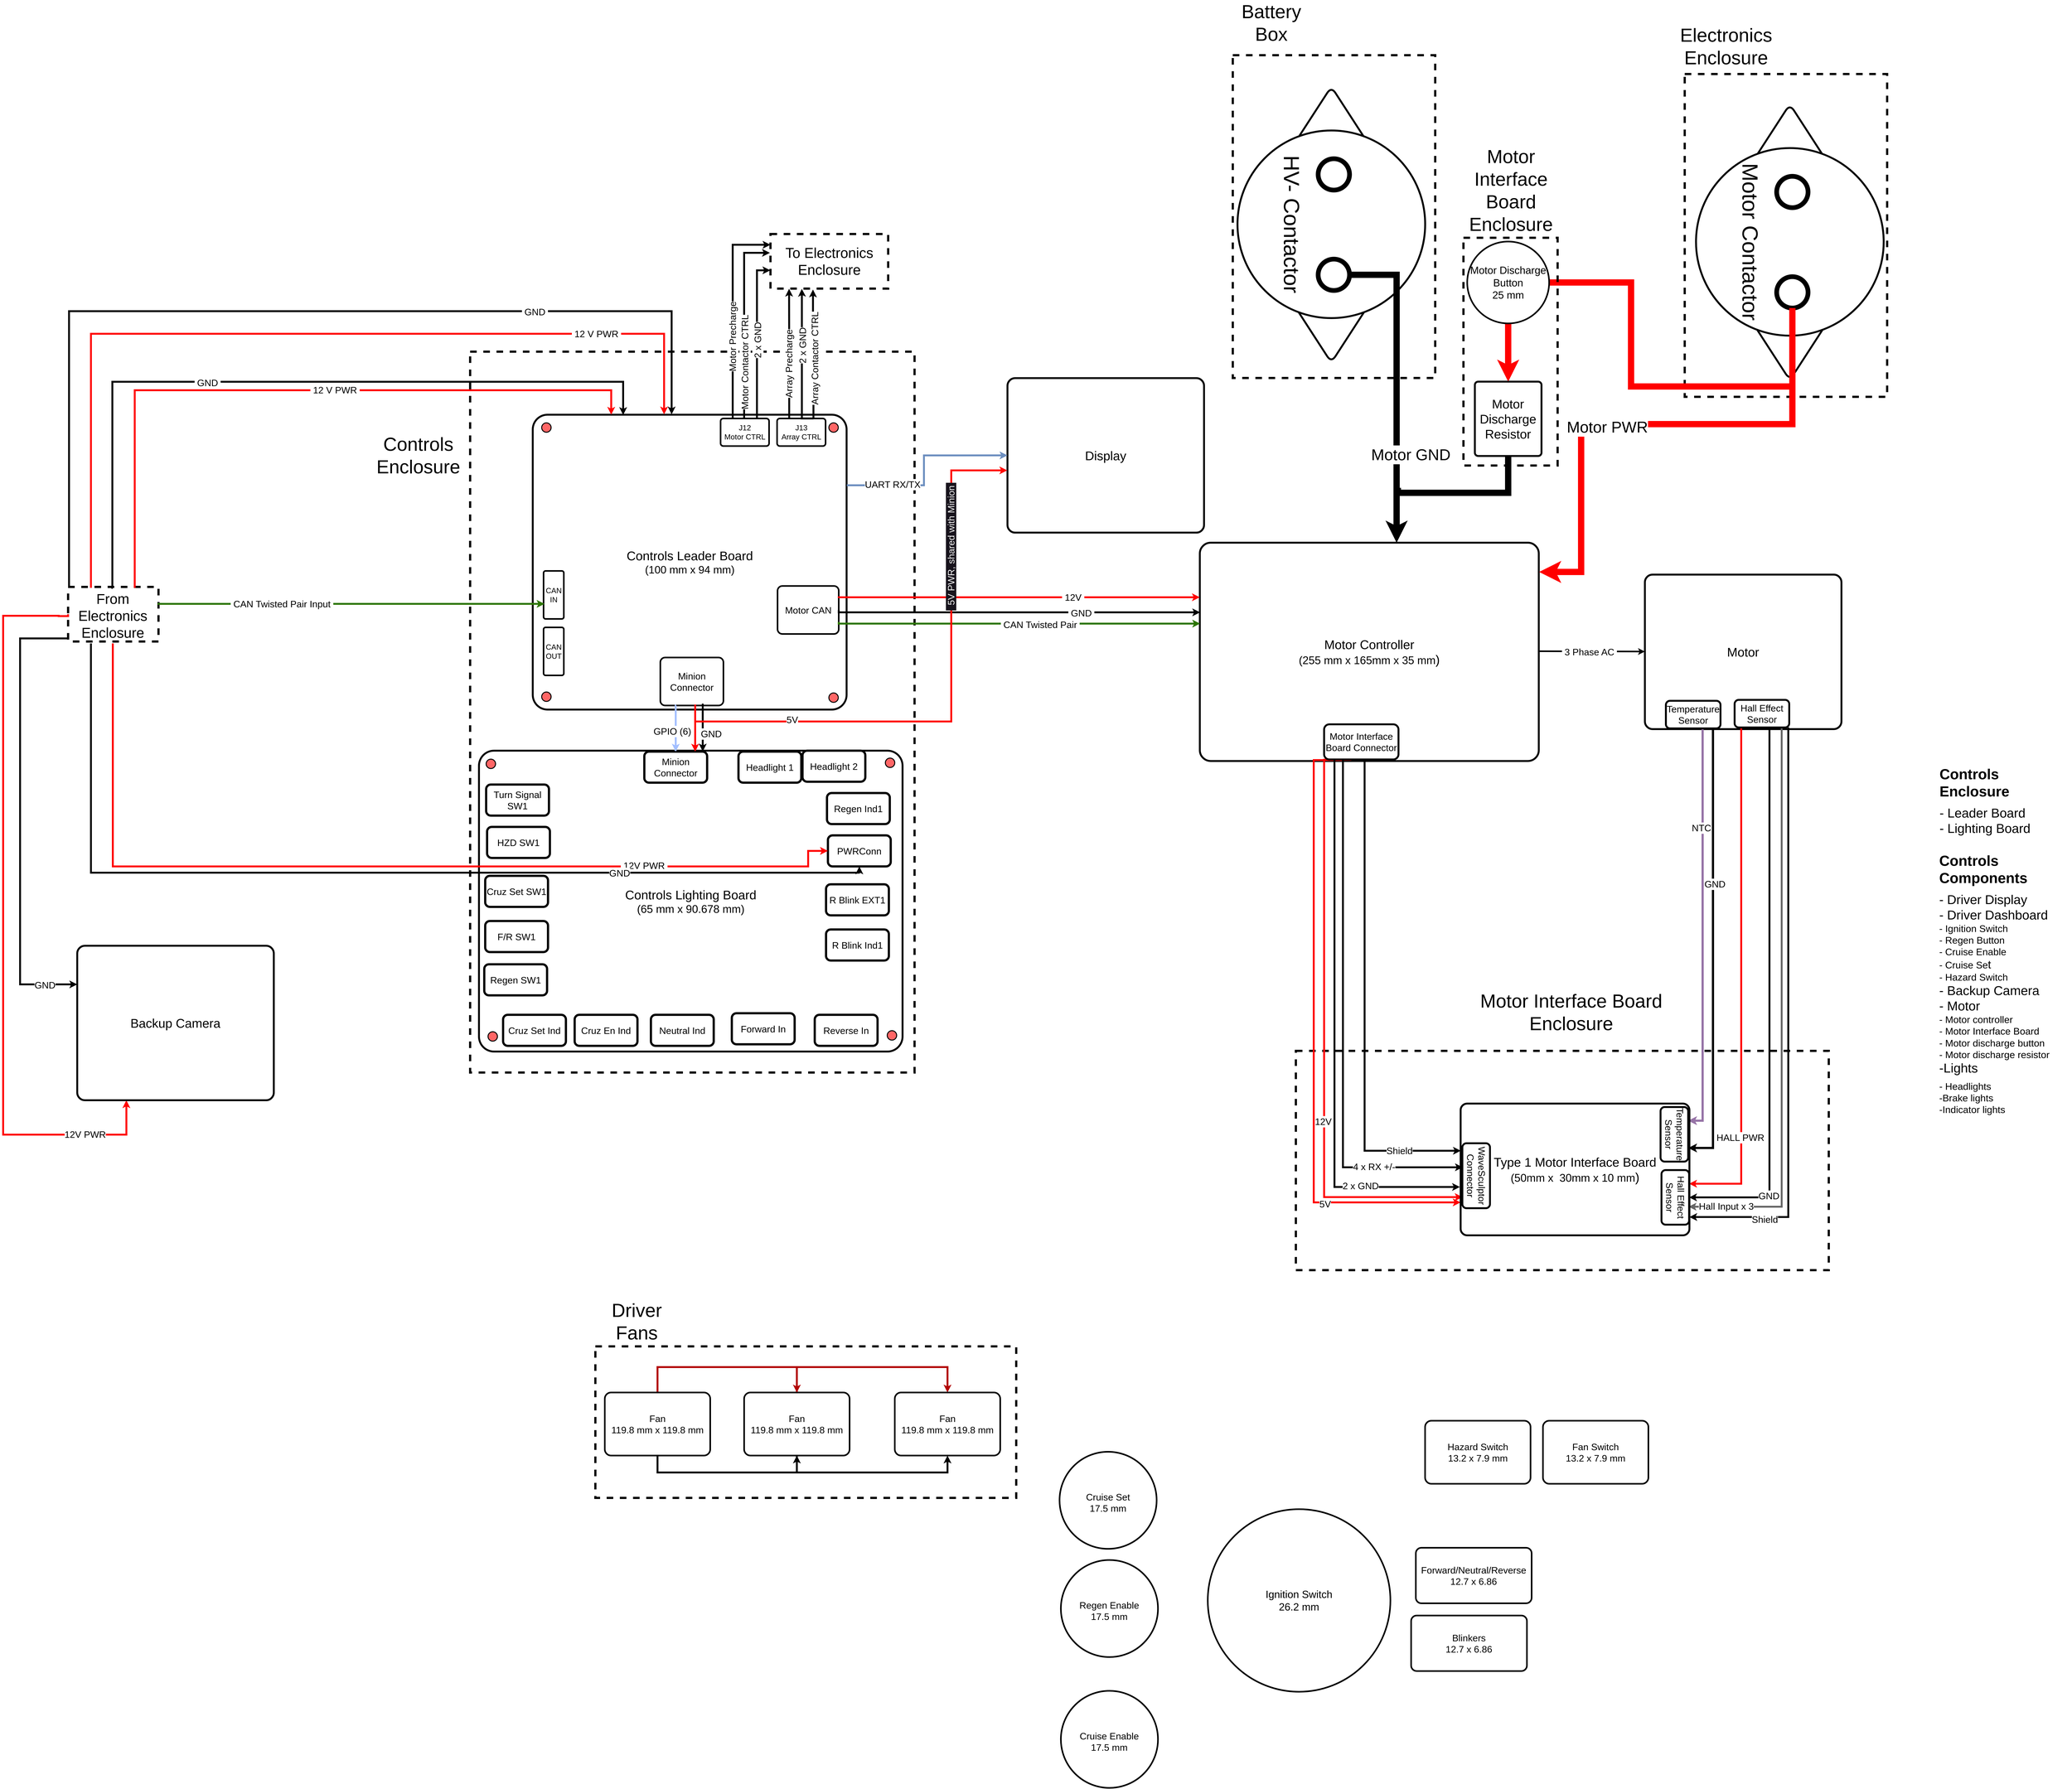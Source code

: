 <mxfile version="21.2.8" type="device">
  <diagram id="o2GFn_rTv5bFvZdDLJ88" name="Controls_Master">
    <mxGraphModel dx="7000" dy="4540" grid="1" gridSize="3" guides="1" tooltips="1" connect="1" arrows="1" fold="1" page="0" pageScale="1" pageWidth="6000" pageHeight="6000" math="0" shadow="0">
      <root>
        <mxCell id="0" />
        <mxCell id="1" parent="0" />
        <mxCell id="IAzex2WaOWKClN8glHnK-52" value="" style="rounded=0;whiteSpace=wrap;html=1;fillColor=none;dashed=1;strokeWidth=7;" parent="1" vertex="1">
          <mxGeometry x="558" y="1692" width="288" height="174" as="geometry" />
        </mxCell>
        <mxCell id="IAzex2WaOWKClN8glHnK-29" value="" style="rounded=0;whiteSpace=wrap;html=1;fillColor=none;dashed=1;strokeWidth=7;" parent="1" vertex="1">
          <mxGeometry x="4470" y="3171" width="1698" height="699" as="geometry" />
        </mxCell>
        <mxCell id="IAzex2WaOWKClN8glHnK-38" value="" style="rounded=0;whiteSpace=wrap;html=1;fillColor=none;dashed=1;strokeWidth=7;" parent="1" vertex="1">
          <mxGeometry x="4269" y="-3" width="645" height="1029" as="geometry" />
        </mxCell>
        <mxCell id="x26GEbd5adRJsgFTKZcS-1" value="" style="rounded=0;whiteSpace=wrap;html=1;fillColor=none;strokeWidth=7;align=left;dashed=1;editable=1;movable=1;resizable=1;rotatable=1;deletable=1;locked=0;connectable=1;" parent="1" vertex="1">
          <mxGeometry x="1839" y="942" width="1416" height="2298" as="geometry" />
        </mxCell>
        <mxCell id="jAKPqVC3ja9Sznq6DpJt-19" value="" style="group;strokeWidth=6;" parent="1" vertex="1" connectable="0">
          <mxGeometry x="2090.15" y="2214" width="1089" height="1154.42" as="geometry" />
        </mxCell>
        <mxCell id="STUnK8-nH8DYx0a2-L-z-8" value="&lt;font style=&quot;&quot;&gt;&lt;span style=&quot;font-size: 40px;&quot;&gt;Controls Lighting Board&lt;/span&gt;&lt;br&gt;&lt;font style=&quot;font-size: 35px;&quot;&gt;(65 mm x 90.678 mm)&lt;/font&gt;&lt;br&gt;&lt;/font&gt;" style="rounded=1;whiteSpace=wrap;html=1;rotation=90;horizontal=0;arcSize=5;strokeWidth=6;" parent="jAKPqVC3ja9Sznq6DpJt-19" vertex="1">
          <mxGeometry x="-27.77" y="-195.26" width="959.18" height="1349.68" as="geometry" />
        </mxCell>
        <mxCell id="OgzQUSZLbYGx_YFIUDpm-29" value="&lt;font style=&quot;font-size: 30px;&quot;&gt;Minion Connector&lt;/font&gt;" style="rounded=1;whiteSpace=wrap;html=1;strokeWidth=7;" parent="jAKPqVC3ja9Sznq6DpJt-19" vertex="1">
          <mxGeometry x="303.85" y="3" width="200.15" height="99" as="geometry" />
        </mxCell>
        <mxCell id="jAKPqVC3ja9Sznq6DpJt-17" value="" style="ellipse;whiteSpace=wrap;html=1;aspect=fixed;strokeColor=default;fillStyle=solid;fillColor=#FF6666;strokeWidth=3;recursiveResize=0;resizable=1;editable=1;movable=1;rotatable=1;deletable=1;locked=0;connectable=1;" parent="jAKPqVC3ja9Sznq6DpJt-19" vertex="1">
          <mxGeometry x="-194.15" y="896" width="30" height="30" as="geometry" />
        </mxCell>
        <mxCell id="jAKPqVC3ja9Sznq6DpJt-16" value="" style="ellipse;whiteSpace=wrap;html=1;aspect=fixed;strokeColor=default;fillStyle=solid;fillColor=#FF6666;strokeWidth=3;recursiveResize=0;resizable=1;editable=1;movable=1;rotatable=1;deletable=1;locked=0;connectable=1;" parent="jAKPqVC3ja9Sznq6DpJt-19" vertex="1">
          <mxGeometry x="-200.15" y="27" width="30" height="30" as="geometry" />
        </mxCell>
        <mxCell id="OgzQUSZLbYGx_YFIUDpm-52" value="&lt;font style=&quot;font-size: 30px;&quot;&gt;Reverse In&lt;/font&gt;" style="rounded=1;whiteSpace=wrap;html=1;strokeWidth=7;" parent="jAKPqVC3ja9Sznq6DpJt-19" vertex="1">
          <mxGeometry x="846.85" y="842" width="200.15" height="99" as="geometry" />
        </mxCell>
        <mxCell id="OgzQUSZLbYGx_YFIUDpm-51" value="&lt;font style=&quot;font-size: 30px;&quot;&gt;Forward In&lt;/font&gt;" style="rounded=1;whiteSpace=wrap;html=1;strokeWidth=7;" parent="jAKPqVC3ja9Sznq6DpJt-19" vertex="1">
          <mxGeometry x="582.67" y="837" width="200.15" height="99" as="geometry" />
        </mxCell>
        <mxCell id="OgzQUSZLbYGx_YFIUDpm-50" value="&lt;font style=&quot;font-size: 30px;&quot;&gt;Neutral Ind&lt;/font&gt;" style="rounded=1;whiteSpace=wrap;html=1;strokeWidth=7;" parent="jAKPqVC3ja9Sznq6DpJt-19" vertex="1">
          <mxGeometry x="324.85" y="842" width="200.15" height="99" as="geometry" />
        </mxCell>
        <mxCell id="OgzQUSZLbYGx_YFIUDpm-40" value="&lt;font style=&quot;font-size: 30px;&quot;&gt;Cruz En Ind&lt;/font&gt;" style="rounded=1;whiteSpace=wrap;html=1;strokeWidth=7;" parent="jAKPqVC3ja9Sznq6DpJt-19" vertex="1">
          <mxGeometry x="81.85" y="842" width="200.15" height="99" as="geometry" />
        </mxCell>
        <mxCell id="IAzex2WaOWKClN8glHnK-70" value="&lt;font style=&quot;font-size: 30px;&quot;&gt;Turn Signal SW1&lt;/font&gt;" style="rounded=1;whiteSpace=wrap;html=1;strokeWidth=7;" parent="jAKPqVC3ja9Sznq6DpJt-19" vertex="1">
          <mxGeometry x="-200.15" y="108" width="200.15" height="99" as="geometry" />
        </mxCell>
        <mxCell id="IAzex2WaOWKClN8glHnK-81" value="&lt;font style=&quot;font-size: 30px;&quot;&gt;HZD SW1&lt;/font&gt;" style="rounded=1;whiteSpace=wrap;html=1;strokeWidth=7;" parent="jAKPqVC3ja9Sznq6DpJt-19" vertex="1">
          <mxGeometry x="-197.15" y="243" width="200.15" height="99" as="geometry" />
        </mxCell>
        <mxCell id="IAzex2WaOWKClN8glHnK-82" value="&lt;font style=&quot;font-size: 30px;&quot;&gt;Cruz Set SW1&lt;/font&gt;" style="rounded=1;whiteSpace=wrap;html=1;strokeWidth=7;" parent="jAKPqVC3ja9Sznq6DpJt-19" vertex="1">
          <mxGeometry x="-203.15" y="399" width="200.15" height="99" as="geometry" />
        </mxCell>
        <mxCell id="IAzex2WaOWKClN8glHnK-84" value="&lt;font style=&quot;font-size: 30px;&quot;&gt;Regen SW1&lt;/font&gt;" style="rounded=1;whiteSpace=wrap;html=1;strokeWidth=7;" parent="jAKPqVC3ja9Sznq6DpJt-19" vertex="1">
          <mxGeometry x="-206.15" y="681" width="200.15" height="99" as="geometry" />
        </mxCell>
        <mxCell id="IAzex2WaOWKClN8glHnK-85" value="&lt;font style=&quot;font-size: 30px;&quot;&gt;Headlight 1&lt;/font&gt;" style="rounded=1;whiteSpace=wrap;html=1;strokeWidth=7;" parent="jAKPqVC3ja9Sznq6DpJt-19" vertex="1">
          <mxGeometry x="603.85" y="3" width="200.15" height="99" as="geometry" />
        </mxCell>
        <mxCell id="IAzex2WaOWKClN8glHnK-100" value="&lt;font style=&quot;font-size: 30px;&quot;&gt;Headlight 2&lt;/font&gt;" style="rounded=1;whiteSpace=wrap;html=1;strokeWidth=7;" parent="jAKPqVC3ja9Sznq6DpJt-19" vertex="1">
          <mxGeometry x="807.85" width="200.15" height="99" as="geometry" />
        </mxCell>
        <mxCell id="IAzex2WaOWKClN8glHnK-101" value="&lt;font style=&quot;font-size: 30px;&quot;&gt;Regen Ind1&lt;/font&gt;" style="rounded=1;whiteSpace=wrap;html=1;strokeWidth=7;" parent="jAKPqVC3ja9Sznq6DpJt-19" vertex="1">
          <mxGeometry x="885.85" y="135" width="200.15" height="99" as="geometry" />
        </mxCell>
        <mxCell id="IAzex2WaOWKClN8glHnK-102" value="&lt;font style=&quot;font-size: 30px;&quot;&gt;PWRConn&lt;/font&gt;" style="rounded=1;whiteSpace=wrap;html=1;strokeWidth=7;" parent="jAKPqVC3ja9Sznq6DpJt-19" vertex="1">
          <mxGeometry x="888.85" y="270" width="200.15" height="99" as="geometry" />
        </mxCell>
        <mxCell id="IAzex2WaOWKClN8glHnK-103" value="&lt;font style=&quot;font-size: 30px;&quot;&gt;R Blink EXT1&lt;/font&gt;" style="rounded=1;whiteSpace=wrap;html=1;strokeWidth=7;" parent="jAKPqVC3ja9Sznq6DpJt-19" vertex="1">
          <mxGeometry x="882.85" y="426" width="200.15" height="99" as="geometry" />
        </mxCell>
        <mxCell id="IAzex2WaOWKClN8glHnK-105" value="&lt;font style=&quot;font-size: 30px;&quot;&gt;R Blink Ind1&lt;/font&gt;" style="rounded=1;whiteSpace=wrap;html=1;strokeWidth=7;" parent="jAKPqVC3ja9Sznq6DpJt-19" vertex="1">
          <mxGeometry x="882.85" y="570" width="200.15" height="99" as="geometry" />
        </mxCell>
        <mxCell id="jAKPqVC3ja9Sznq6DpJt-20" value="" style="group;strokeWidth=6;" parent="1" vertex="1" connectable="0">
          <mxGeometry x="2038.5" y="1143" width="1000" height="940" as="geometry" />
        </mxCell>
        <mxCell id="STUnK8-nH8DYx0a2-L-z-1" value="&lt;font style=&quot;&quot;&gt;&lt;font style=&quot;font-size: 40px;&quot;&gt;Controls &lt;/font&gt;&lt;font style=&quot;&quot;&gt;&lt;span style=&quot;font-size: 40px;&quot;&gt;Leader Board&lt;/span&gt;&lt;br&gt;&lt;font style=&quot;font-size: 34px;&quot;&gt;(100 mm x 94 mm)&lt;/font&gt;&lt;br&gt;&lt;/font&gt;&lt;/font&gt;" style="rounded=1;whiteSpace=wrap;html=1;fillColor=default;arcSize=5;fillOpacity=100;strokeWidth=6;" parent="jAKPqVC3ja9Sznq6DpJt-20" vertex="1">
          <mxGeometry width="1000" height="940" as="geometry" />
        </mxCell>
        <mxCell id="STUnK8-nH8DYx0a2-L-z-29" value="" style="group" parent="jAKPqVC3ja9Sznq6DpJt-20" vertex="1" connectable="0">
          <mxGeometry x="28.5" y="26" width="945" height="901" as="geometry" />
        </mxCell>
        <mxCell id="STUnK8-nH8DYx0a2-L-z-12" value="" style="ellipse;whiteSpace=wrap;html=1;aspect=fixed;strokeColor=default;fillStyle=solid;fillColor=#FF6666;strokeWidth=3;" parent="STUnK8-nH8DYx0a2-L-z-29" vertex="1">
          <mxGeometry y="858" width="30" height="30" as="geometry" />
        </mxCell>
        <mxCell id="STUnK8-nH8DYx0a2-L-z-21" value="" style="ellipse;whiteSpace=wrap;html=1;aspect=fixed;strokeColor=default;fillStyle=solid;fillColor=#FF6666;strokeWidth=3;" parent="STUnK8-nH8DYx0a2-L-z-29" vertex="1">
          <mxGeometry x="915" y="861" width="30" height="30" as="geometry" />
        </mxCell>
        <mxCell id="STUnK8-nH8DYx0a2-L-z-14" value="" style="ellipse;whiteSpace=wrap;html=1;aspect=fixed;strokeColor=default;fillStyle=solid;fillColor=#FF6666;strokeWidth=3;recursiveResize=0;" parent="STUnK8-nH8DYx0a2-L-z-29" vertex="1">
          <mxGeometry x="915" width="30" height="30" as="geometry" />
        </mxCell>
        <mxCell id="STUnK8-nH8DYx0a2-L-z-15" value="" style="ellipse;whiteSpace=wrap;html=1;aspect=fixed;strokeColor=default;fillStyle=solid;fillColor=#FF6666;strokeWidth=3;" parent="STUnK8-nH8DYx0a2-L-z-29" vertex="1">
          <mxGeometry width="30" height="30" as="geometry" />
        </mxCell>
        <mxCell id="Mh3AyFFD0QRLErOFYEc7-29" value="&lt;font style=&quot;font-size: 30px;&quot;&gt;Minion Connector&lt;/font&gt;" style="rounded=1;whiteSpace=wrap;html=1;arcSize=10;strokeWidth=5;" parent="STUnK8-nH8DYx0a2-L-z-29" vertex="1">
          <mxGeometry x="378" y="748" width="201" height="153" as="geometry" />
        </mxCell>
        <mxCell id="jAKPqVC3ja9Sznq6DpJt-57" value="&lt;font style=&quot;font-size: 24px;&quot;&gt;CAN OUT&lt;/font&gt;" style="rounded=1;whiteSpace=wrap;html=1;arcSize=10;strokeWidth=5;" parent="jAKPqVC3ja9Sznq6DpJt-20" vertex="1">
          <mxGeometry x="34.5" y="678" width="64.5" height="153" as="geometry" />
        </mxCell>
        <mxCell id="jAKPqVC3ja9Sznq6DpJt-84" value="&lt;font style=&quot;font-size: 24px;&quot;&gt;CAN IN&lt;/font&gt;" style="rounded=1;whiteSpace=wrap;html=1;arcSize=10;strokeWidth=5;" parent="jAKPqVC3ja9Sznq6DpJt-20" vertex="1">
          <mxGeometry x="34.5" y="498" width="64.5" height="153" as="geometry" />
        </mxCell>
        <mxCell id="Mh3AyFFD0QRLErOFYEc7-10" value="&lt;font style=&quot;font-size: 30px;&quot;&gt;Motor CAN&lt;br&gt;&lt;/font&gt;" style="rounded=1;whiteSpace=wrap;html=1;arcSize=10;strokeWidth=5;" parent="jAKPqVC3ja9Sznq6DpJt-20" vertex="1">
          <mxGeometry x="780" y="546" width="195" height="153" as="geometry" />
        </mxCell>
        <mxCell id="IAzex2WaOWKClN8glHnK-50" value="&lt;font style=&quot;font-size: 24px;&quot;&gt;J12&lt;br&gt;Motor CTRL&lt;br&gt;&lt;/font&gt;" style="rounded=1;whiteSpace=wrap;html=1;arcSize=10;strokeWidth=5;" parent="jAKPqVC3ja9Sznq6DpJt-20" vertex="1">
          <mxGeometry x="598.5" y="12" width="154.5" height="88" as="geometry" />
        </mxCell>
        <mxCell id="IAzex2WaOWKClN8glHnK-51" value="&lt;font style=&quot;font-size: 24px;&quot;&gt;J13&lt;br&gt;Array CTRL&lt;br&gt;&lt;/font&gt;" style="rounded=1;whiteSpace=wrap;html=1;arcSize=10;strokeWidth=5;" parent="jAKPqVC3ja9Sznq6DpJt-20" vertex="1">
          <mxGeometry x="778.5" y="12" width="154.5" height="88" as="geometry" />
        </mxCell>
        <mxCell id="jAKPqVC3ja9Sznq6DpJt-21" style="edgeStyle=orthogonalEdgeStyle;rounded=0;orthogonalLoop=1;jettySize=auto;html=1;strokeWidth=6;strokeColor=#ff0000;" parent="1" target="OgzQUSZLbYGx_YFIUDpm-29" edge="1">
          <mxGeometry relative="1" as="geometry">
            <Array as="points">
              <mxPoint x="2556" y="2070" />
            </Array>
            <mxPoint x="2553" y="2070" as="sourcePoint" />
          </mxGeometry>
        </mxCell>
        <mxCell id="jAKPqVC3ja9Sznq6DpJt-26" style="edgeStyle=orthogonalEdgeStyle;rounded=0;orthogonalLoop=1;jettySize=auto;html=1;entryX=0.93;entryY=-0.004;entryDx=0;entryDy=0;entryPerimeter=0;strokeWidth=6;" parent="1" target="OgzQUSZLbYGx_YFIUDpm-29" edge="1">
          <mxGeometry relative="1" as="geometry">
            <mxPoint x="2583" y="2067" as="sourcePoint" />
            <Array as="points">
              <mxPoint x="2580" y="2067" />
            </Array>
          </mxGeometry>
        </mxCell>
        <mxCell id="jAKPqVC3ja9Sznq6DpJt-27" value="&amp;nbsp;GND&amp;nbsp;" style="edgeLabel;html=1;align=center;verticalAlign=middle;resizable=0;points=[];fontSize=30;" parent="jAKPqVC3ja9Sznq6DpJt-26" vertex="1" connectable="0">
          <mxGeometry x="-0.267" y="-1" relative="1" as="geometry">
            <mxPoint x="28" y="40" as="offset" />
          </mxGeometry>
        </mxCell>
        <mxCell id="jAKPqVC3ja9Sznq6DpJt-28" style="edgeStyle=orthogonalEdgeStyle;rounded=0;orthogonalLoop=1;jettySize=auto;html=1;exitX=0.25;exitY=1;exitDx=0;exitDy=0;entryX=0.5;entryY=0;entryDx=0;entryDy=0;strokeWidth=6;strokeColor=#a3bfff;" parent="1" source="Mh3AyFFD0QRLErOFYEc7-29" target="OgzQUSZLbYGx_YFIUDpm-29" edge="1">
          <mxGeometry relative="1" as="geometry">
            <Array as="points">
              <mxPoint x="2494" y="2070" />
              <mxPoint x="2494" y="2211" />
              <mxPoint x="2493" y="2211" />
              <mxPoint x="2493" y="2202" />
              <mxPoint x="2494" y="2202" />
            </Array>
          </mxGeometry>
        </mxCell>
        <mxCell id="jAKPqVC3ja9Sznq6DpJt-29" value="GPIO (6)&amp;nbsp;" style="edgeLabel;html=1;align=center;verticalAlign=middle;resizable=0;points=[];spacing=11;fontSize=30;" parent="jAKPqVC3ja9Sznq6DpJt-28" vertex="1" connectable="0">
          <mxGeometry x="-0.131" y="-1" relative="1" as="geometry">
            <mxPoint x="-6" y="10" as="offset" />
          </mxGeometry>
        </mxCell>
        <mxCell id="jAKPqVC3ja9Sznq6DpJt-37" value="&lt;font style=&quot;font-size: 40px;&quot;&gt;Motor&lt;/font&gt;" style="rounded=1;whiteSpace=wrap;html=1;rotation=90;horizontal=0;arcSize=5;strokeWidth=6;" parent="1" vertex="1">
          <mxGeometry x="5649.0" y="1585.84" width="492.5" height="626.32" as="geometry" />
        </mxCell>
        <mxCell id="jAKPqVC3ja9Sznq6DpJt-55" style="edgeStyle=orthogonalEdgeStyle;rounded=0;orthogonalLoop=1;jettySize=auto;html=1;exitX=1;exitY=0.5;exitDx=0;exitDy=0;strokeWidth=5;" parent="1" source="jAKPqVC3ja9Sznq6DpJt-31" target="jAKPqVC3ja9Sznq6DpJt-37" edge="1">
          <mxGeometry relative="1" as="geometry">
            <mxPoint x="5577" y="1893" as="targetPoint" />
            <Array as="points">
              <mxPoint x="5244" y="1897" />
            </Array>
          </mxGeometry>
        </mxCell>
        <mxCell id="jAKPqVC3ja9Sznq6DpJt-56" value="&amp;nbsp;3 Phase AC&amp;nbsp;" style="edgeLabel;html=1;align=center;verticalAlign=middle;resizable=0;points=[];fontSize=30;" parent="jAKPqVC3ja9Sznq6DpJt-55" vertex="1" connectable="0">
          <mxGeometry x="-0.04" y="-1" relative="1" as="geometry">
            <mxPoint as="offset" />
          </mxGeometry>
        </mxCell>
        <mxCell id="jAKPqVC3ja9Sznq6DpJt-31" value="&lt;font style=&quot;&quot;&gt;&lt;span style=&quot;font-size: 40px;&quot;&gt;Motor Controller&lt;/span&gt;&lt;br&gt;&lt;font style=&quot;font-size: 35px;&quot;&gt;(255 mm x 165mm x 35 mm&lt;/font&gt;&lt;/font&gt;&lt;font style=&quot;font-size: 40px;&quot;&gt;)&lt;br&gt;&lt;/font&gt;" style="rounded=1;whiteSpace=wrap;html=1;rotation=90;horizontal=0;arcSize=5;flipH=1;direction=north;strokeWidth=6;" parent="1" vertex="1">
          <mxGeometry x="4356" y="1359" width="696" height="1080" as="geometry" />
        </mxCell>
        <mxCell id="jAKPqVC3ja9Sznq6DpJt-44" value="&lt;font style=&quot;font-size: 40px;&quot;&gt;Display&lt;/font&gt;" style="rounded=1;whiteSpace=wrap;html=1;rotation=90;horizontal=0;arcSize=5;strokeWidth=6;" parent="1" vertex="1">
          <mxGeometry x="3618.0" y="959.52" width="492.5" height="626.32" as="geometry" />
        </mxCell>
        <mxCell id="jAKPqVC3ja9Sznq6DpJt-46" style="edgeStyle=orthogonalEdgeStyle;rounded=0;orthogonalLoop=1;jettySize=auto;html=1;entryX=0.5;entryY=1;entryDx=0;entryDy=0;strokeWidth=6;strokeColor=#6C8EBF;fillColor=#dae8fc;" parent="1" target="jAKPqVC3ja9Sznq6DpJt-44" edge="1">
          <mxGeometry relative="1" as="geometry">
            <mxPoint x="3039" y="1368" as="sourcePoint" />
            <Array as="points">
              <mxPoint x="3285" y="1368" />
              <mxPoint x="3285" y="1272" />
            </Array>
          </mxGeometry>
        </mxCell>
        <mxCell id="jAKPqVC3ja9Sznq6DpJt-47" value="&lt;font style=&quot;font-size: 30px;&quot;&gt;UART RX/TX&lt;/font&gt;" style="edgeLabel;html=1;align=center;verticalAlign=middle;resizable=0;points=[];fontSize=17;" parent="jAKPqVC3ja9Sznq6DpJt-46" vertex="1" connectable="0">
          <mxGeometry x="-0.519" y="3" relative="1" as="geometry">
            <mxPoint as="offset" />
          </mxGeometry>
        </mxCell>
        <mxCell id="jAKPqVC3ja9Sznq6DpJt-88" value="" style="endArrow=classic;html=1;rounded=0;entryX=0;entryY=0.667;entryDx=0;entryDy=0;strokeWidth=6;fillColor=#fff2cc;strokeColor=#2D7600;entryPerimeter=0;" parent="1" edge="1">
          <mxGeometry width="50" height="50" relative="1" as="geometry">
            <mxPoint x="843" y="1746" as="sourcePoint" />
            <mxPoint x="2076" y="1746.051" as="targetPoint" />
          </mxGeometry>
        </mxCell>
        <mxCell id="jAKPqVC3ja9Sznq6DpJt-94" value="&amp;nbsp;CAN Twisted Pair Input&amp;nbsp;" style="edgeLabel;html=1;align=center;verticalAlign=middle;resizable=0;points=[];fontSize=30;" parent="jAKPqVC3ja9Sznq6DpJt-88" vertex="1" connectable="0">
          <mxGeometry x="-0.573" y="-2" relative="1" as="geometry">
            <mxPoint x="133" y="-2" as="offset" />
          </mxGeometry>
        </mxCell>
        <mxCell id="jAKPqVC3ja9Sznq6DpJt-109" style="edgeStyle=orthogonalEdgeStyle;rounded=0;orthogonalLoop=1;jettySize=auto;html=1;exitX=0.75;exitY=0;exitDx=0;exitDy=0;entryX=0.25;entryY=0;entryDx=0;entryDy=0;strokeWidth=6;fillColor=#f8cecc;strokeColor=#FF0000;" parent="1" source="AUMPTgv233n5ee3TYZC1-1" target="STUnK8-nH8DYx0a2-L-z-1" edge="1">
          <mxGeometry relative="1" as="geometry">
            <Array as="points">
              <mxPoint x="770" y="1065" />
              <mxPoint x="2289" y="1065" />
            </Array>
          </mxGeometry>
        </mxCell>
        <mxCell id="jAKPqVC3ja9Sznq6DpJt-110" value="&amp;nbsp;12 V PWR&amp;nbsp;" style="edgeLabel;html=1;align=center;verticalAlign=middle;resizable=0;points=[];fontSize=30;" parent="jAKPqVC3ja9Sznq6DpJt-109" vertex="1" connectable="0">
          <mxGeometry x="-0.076" y="1" relative="1" as="geometry">
            <mxPoint x="239" as="offset" />
          </mxGeometry>
        </mxCell>
        <mxCell id="jAKPqVC3ja9Sznq6DpJt-111" style="edgeStyle=orthogonalEdgeStyle;rounded=0;orthogonalLoop=1;jettySize=auto;html=1;exitX=0.5;exitY=0;exitDx=0;exitDy=0;entryX=0.288;entryY=0.001;entryDx=0;entryDy=0;entryPerimeter=0;strokeWidth=6;" parent="1" source="AUMPTgv233n5ee3TYZC1-1" target="STUnK8-nH8DYx0a2-L-z-1" edge="1">
          <mxGeometry relative="1" as="geometry">
            <Array as="points">
              <mxPoint x="699" y="1695" />
              <mxPoint x="699" y="1038" />
              <mxPoint x="2327" y="1038" />
            </Array>
          </mxGeometry>
        </mxCell>
        <mxCell id="jAKPqVC3ja9Sznq6DpJt-112" value="&amp;nbsp;GND&amp;nbsp;" style="edgeLabel;html=1;align=center;verticalAlign=middle;resizable=0;points=[];fontSize=30;" parent="jAKPqVC3ja9Sznq6DpJt-111" vertex="1" connectable="0">
          <mxGeometry x="-0.477" y="1" relative="1" as="geometry">
            <mxPoint x="304" y="-30" as="offset" />
          </mxGeometry>
        </mxCell>
        <mxCell id="Mh3AyFFD0QRLErOFYEc7-31" style="edgeStyle=orthogonalEdgeStyle;rounded=0;orthogonalLoop=1;jettySize=auto;html=1;fillColor=#e51400;strokeColor=#FF0000;strokeWidth=6;exitX=0.5;exitY=1;exitDx=0;exitDy=0;entryX=0;entryY=0.5;entryDx=0;entryDy=0;" parent="1" source="AUMPTgv233n5ee3TYZC1-1" target="IAzex2WaOWKClN8glHnK-102" edge="1">
          <mxGeometry relative="1" as="geometry">
            <Array as="points">
              <mxPoint x="701" y="2583" />
              <mxPoint x="2916" y="2583" />
              <mxPoint x="2916" y="2533" />
            </Array>
            <mxPoint x="1944" y="2493" as="targetPoint" />
          </mxGeometry>
        </mxCell>
        <mxCell id="Mh3AyFFD0QRLErOFYEc7-34" value="&lt;font style=&quot;font-size: 30px;&quot;&gt;&amp;nbsp;12V PWR&amp;nbsp;&lt;/font&gt;" style="edgeLabel;html=1;align=center;verticalAlign=middle;resizable=0;points=[];fontSize=30;" parent="Mh3AyFFD0QRLErOFYEc7-31" vertex="1" connectable="0">
          <mxGeometry x="0.627" y="-1" relative="1" as="geometry">
            <mxPoint x="-69" y="-4" as="offset" />
          </mxGeometry>
        </mxCell>
        <mxCell id="fDHlywRWdE4wbTDkCUnV-1" style="edgeStyle=orthogonalEdgeStyle;rounded=0;orthogonalLoop=1;jettySize=auto;html=1;exitX=0;exitY=0;exitDx=0;exitDy=0;strokeWidth=6;" parent="1" source="AUMPTgv233n5ee3TYZC1-1" edge="1">
          <mxGeometry relative="1" as="geometry">
            <mxPoint x="2481" y="1142" as="targetPoint" />
            <Array as="points">
              <mxPoint x="561" y="813" />
              <mxPoint x="2481" y="813" />
            </Array>
          </mxGeometry>
        </mxCell>
        <mxCell id="fDHlywRWdE4wbTDkCUnV-3" value="&lt;font style=&quot;font-size: 30px;&quot;&gt;&amp;nbsp;GND&amp;nbsp;&lt;/font&gt;" style="edgeLabel;html=1;align=center;verticalAlign=middle;resizable=0;points=[];fontSize=30;" parent="fDHlywRWdE4wbTDkCUnV-1" vertex="1" connectable="0">
          <mxGeometry x="0.511" y="-2" relative="1" as="geometry">
            <mxPoint as="offset" />
          </mxGeometry>
        </mxCell>
        <mxCell id="fDHlywRWdE4wbTDkCUnV-2" style="edgeStyle=orthogonalEdgeStyle;rounded=0;orthogonalLoop=1;jettySize=auto;html=1;exitX=0.25;exitY=0;exitDx=0;exitDy=0;strokeWidth=6;strokeColor=#FF0000;" parent="1" source="AUMPTgv233n5ee3TYZC1-1" edge="1">
          <mxGeometry relative="1" as="geometry">
            <Array as="points">
              <mxPoint x="631" y="885" />
              <mxPoint x="2457" y="885" />
            </Array>
            <mxPoint x="2457" y="1142" as="targetPoint" />
          </mxGeometry>
        </mxCell>
        <mxCell id="Mh3AyFFD0QRLErOFYEc7-13" style="edgeStyle=orthogonalEdgeStyle;rounded=0;orthogonalLoop=1;jettySize=auto;html=1;exitX=1;exitY=0.25;exitDx=0;exitDy=0;entryX=0;entryY=0.25;entryDx=0;entryDy=0;strokeWidth=6;fillColor=#e51400;strokeColor=#ff0000;" parent="1" source="Mh3AyFFD0QRLErOFYEc7-10" target="jAKPqVC3ja9Sznq6DpJt-31" edge="1">
          <mxGeometry relative="1" as="geometry">
            <Array as="points">
              <mxPoint x="3014" y="1725" />
            </Array>
          </mxGeometry>
        </mxCell>
        <mxCell id="Mh3AyFFD0QRLErOFYEc7-16" value="&lt;font style=&quot;font-size: 30px;&quot;&gt;&amp;nbsp;12V&amp;nbsp;&lt;/font&gt;" style="edgeLabel;html=1;align=center;verticalAlign=middle;resizable=0;points=[];fontSize=30;" parent="Mh3AyFFD0QRLErOFYEc7-13" vertex="1" connectable="0">
          <mxGeometry x="0.298" y="1" relative="1" as="geometry">
            <mxPoint y="1" as="offset" />
          </mxGeometry>
        </mxCell>
        <mxCell id="Mh3AyFFD0QRLErOFYEc7-14" style="edgeStyle=orthogonalEdgeStyle;rounded=0;orthogonalLoop=1;jettySize=auto;html=1;exitX=1;exitY=0.5;exitDx=0;exitDy=0;entryX=0.001;entryY=0.681;entryDx=0;entryDy=0;entryPerimeter=0;strokeWidth=6;" parent="1" source="Mh3AyFFD0QRLErOFYEc7-10" target="jAKPqVC3ja9Sznq6DpJt-31" edge="1">
          <mxGeometry relative="1" as="geometry">
            <Array as="points">
              <mxPoint x="3013" y="1773" />
            </Array>
          </mxGeometry>
        </mxCell>
        <mxCell id="Mh3AyFFD0QRLErOFYEc7-17" value="&lt;font style=&quot;font-size: 30px;&quot;&gt;&amp;nbsp;GND&amp;nbsp;&lt;/font&gt;" style="edgeLabel;html=1;align=center;verticalAlign=middle;resizable=0;points=[];fontSize=30;" parent="Mh3AyFFD0QRLErOFYEc7-14" vertex="1" connectable="0">
          <mxGeometry x="0.346" y="-2" relative="1" as="geometry">
            <mxPoint as="offset" />
          </mxGeometry>
        </mxCell>
        <mxCell id="Mh3AyFFD0QRLErOFYEc7-15" style="edgeStyle=orthogonalEdgeStyle;rounded=0;orthogonalLoop=1;jettySize=auto;html=1;exitX=1;exitY=0.75;exitDx=0;exitDy=0;strokeWidth=6;strokeColor=#2D7600;entryX=0.001;entryY=0.63;entryDx=0;entryDy=0;entryPerimeter=0;" parent="1" source="Mh3AyFFD0QRLErOFYEc7-10" target="jAKPqVC3ja9Sznq6DpJt-31" edge="1">
          <mxGeometry relative="1" as="geometry">
            <mxPoint x="3450" y="1902" as="targetPoint" />
            <Array as="points">
              <mxPoint x="3014" y="1809" />
              <mxPoint x="4165" y="1809" />
            </Array>
          </mxGeometry>
        </mxCell>
        <mxCell id="Mh3AyFFD0QRLErOFYEc7-18" value="&lt;font style=&quot;font-size: 30px;&quot;&gt;&amp;nbsp;CAN Twisted Pair&amp;nbsp;&lt;/font&gt;" style="edgeLabel;html=1;align=center;verticalAlign=middle;resizable=0;points=[];fontSize=30;" parent="Mh3AyFFD0QRLErOFYEc7-15" vertex="1" connectable="0">
          <mxGeometry x="0.055" y="-3" relative="1" as="geometry">
            <mxPoint x="36" as="offset" />
          </mxGeometry>
        </mxCell>
        <mxCell id="fDHlywRWdE4wbTDkCUnV-4" value="&amp;nbsp;12 V PWR&amp;nbsp;" style="edgeLabel;html=1;align=center;verticalAlign=middle;resizable=0;points=[];fontSize=30;" parent="1" vertex="1" connectable="0">
          <mxGeometry x="2241.0" y="884.997" as="geometry" />
        </mxCell>
        <mxCell id="JpkyyPizHEfDP6VlNN4m-5" style="edgeStyle=orthogonalEdgeStyle;rounded=0;orthogonalLoop=1;jettySize=auto;html=1;entryX=0.597;entryY=1.001;entryDx=0;entryDy=0;entryPerimeter=0;fillColor=#f8cecc;strokeColor=#ff0800;strokeWidth=6;" parent="1" target="jAKPqVC3ja9Sznq6DpJt-44" edge="1">
          <mxGeometry relative="1" as="geometry">
            <Array as="points">
              <mxPoint x="2556" y="2139" />
              <mxPoint x="2556" y="2121" />
              <mxPoint x="3372" y="2121" />
              <mxPoint x="3372" y="1321" />
            </Array>
            <mxPoint x="2553" y="2139" as="sourcePoint" />
          </mxGeometry>
        </mxCell>
        <mxCell id="JpkyyPizHEfDP6VlNN4m-8" value="5V" style="edgeLabel;html=1;align=center;verticalAlign=middle;resizable=0;points=[];fontSize=30;" parent="1" vertex="1" connectable="0">
          <mxGeometry x="2865.0" y="2115" as="geometry" />
        </mxCell>
        <mxCell id="JpkyyPizHEfDP6VlNN4m-12" value="&lt;span style=&quot;color: rgb(240, 240, 240); font-family: Helvetica; font-size: 30px; font-style: normal; font-variant-ligatures: normal; font-variant-caps: normal; font-weight: 400; letter-spacing: normal; orphans: 2; text-align: center; text-indent: 0px; text-transform: none; widows: 2; word-spacing: 0px; -webkit-text-stroke-width: 0px; background-color: rgb(24, 20, 29); text-decoration-thickness: initial; text-decoration-style: initial; text-decoration-color: initial; float: none; display: inline !important;&quot;&gt;&amp;nbsp; 5V PWR, shared with Minion&amp;nbsp;&lt;/span&gt;" style="text;whiteSpace=wrap;html=1;rotation=-90;fontSize=30;" parent="1" vertex="1">
          <mxGeometry x="3148" y="1532" width="436" height="39" as="geometry" />
        </mxCell>
        <mxCell id="Q9zpLPAkq6JAklgxnnY_-3" style="edgeStyle=orthogonalEdgeStyle;rounded=0;orthogonalLoop=1;jettySize=auto;html=1;entryX=0.25;entryY=1;entryDx=0;entryDy=0;strokeWidth=6;exitX=-0.008;exitY=0.943;exitDx=0;exitDy=0;exitPerimeter=0;" parent="1" source="IAzex2WaOWKClN8glHnK-52" target="Q9zpLPAkq6JAklgxnnY_-2" edge="1">
          <mxGeometry relative="1" as="geometry">
            <Array as="points">
              <mxPoint x="405" y="1856" />
              <mxPoint x="405" y="2959" />
            </Array>
          </mxGeometry>
        </mxCell>
        <mxCell id="Q9zpLPAkq6JAklgxnnY_-6" value="&lt;font style=&quot;font-size: 30px;&quot;&gt;GND&lt;/font&gt;" style="edgeLabel;html=1;align=center;verticalAlign=middle;resizable=0;points=[];" parent="Q9zpLPAkq6JAklgxnnY_-3" vertex="1" connectable="0">
          <mxGeometry x="0.885" y="6" relative="1" as="geometry">
            <mxPoint x="-21" y="8" as="offset" />
          </mxGeometry>
        </mxCell>
        <mxCell id="Q9zpLPAkq6JAklgxnnY_-4" style="edgeStyle=orthogonalEdgeStyle;rounded=0;orthogonalLoop=1;jettySize=auto;html=1;entryX=1;entryY=0.75;entryDx=0;entryDy=0;strokeWidth=6;strokeColor=#FF0000;exitX=0;exitY=0.5;exitDx=0;exitDy=0;" parent="1" source="IAzex2WaOWKClN8glHnK-52" target="Q9zpLPAkq6JAklgxnnY_-2" edge="1">
          <mxGeometry relative="1" as="geometry">
            <Array as="points">
              <mxPoint x="558" y="1785" />
              <mxPoint x="528" y="1785" />
              <mxPoint x="528" y="1784" />
              <mxPoint x="351" y="1784" />
              <mxPoint x="351" y="3438" />
              <mxPoint x="744" y="3438" />
            </Array>
          </mxGeometry>
        </mxCell>
        <mxCell id="Q9zpLPAkq6JAklgxnnY_-5" value="&lt;font style=&quot;font-size: 30px;&quot;&gt;12V PWR&lt;/font&gt;" style="edgeLabel;html=1;align=center;verticalAlign=middle;resizable=0;points=[];" parent="Q9zpLPAkq6JAklgxnnY_-4" vertex="1" connectable="0">
          <mxGeometry x="0.796" y="1" relative="1" as="geometry">
            <mxPoint as="offset" />
          </mxGeometry>
        </mxCell>
        <mxCell id="IAzex2WaOWKClN8glHnK-68" style="edgeStyle=orthogonalEdgeStyle;rounded=0;orthogonalLoop=1;jettySize=auto;html=1;exitX=0.25;exitY=1;exitDx=0;exitDy=0;entryX=0.5;entryY=1;entryDx=0;entryDy=0;strokeWidth=6;" parent="1" source="AUMPTgv233n5ee3TYZC1-1" target="IAzex2WaOWKClN8glHnK-102" edge="1">
          <mxGeometry relative="1" as="geometry">
            <Array as="points">
              <mxPoint x="631" y="2603" />
              <mxPoint x="3078" y="2603" />
              <mxPoint x="3078" y="2598" />
            </Array>
          </mxGeometry>
        </mxCell>
        <mxCell id="IAzex2WaOWKClN8glHnK-69" value="&lt;font style=&quot;font-size: 30px;&quot;&gt;GND&lt;/font&gt;" style="edgeLabel;html=1;align=center;verticalAlign=middle;resizable=0;points=[];" parent="IAzex2WaOWKClN8glHnK-68" vertex="1" connectable="0">
          <mxGeometry x="0.509" y="-8" relative="1" as="geometry">
            <mxPoint x="1" y="-7" as="offset" />
          </mxGeometry>
        </mxCell>
        <mxCell id="AUMPTgv233n5ee3TYZC1-1" value="From Electronics Enclosure" style="text;html=1;strokeColor=none;fillColor=none;align=center;verticalAlign=middle;whiteSpace=wrap;rounded=0;fontSize=45;" parent="1" vertex="1">
          <mxGeometry x="561" y="1695" width="279" height="177" as="geometry" />
        </mxCell>
        <mxCell id="OgzQUSZLbYGx_YFIUDpm-6" value="&lt;font style=&quot;font-size: 30px;&quot;&gt;Hazard Switch&lt;br&gt;13.2 x 7.9 mm&lt;br&gt;&lt;/font&gt;" style="rounded=1;whiteSpace=wrap;html=1;arcSize=10;strokeWidth=5;rotation=0;" parent="1" vertex="1">
          <mxGeometry x="4881.76" y="4350" width="336" height="201" as="geometry" />
        </mxCell>
        <mxCell id="jAKPqVC3ja9Sznq6DpJt-14" value="" style="ellipse;whiteSpace=wrap;html=1;aspect=fixed;strokeColor=default;fillStyle=solid;fillColor=#FF6666;strokeWidth=3;recursiveResize=0;resizable=1;editable=1;movable=1;rotatable=1;deletable=1;locked=0;connectable=1;" parent="1" vertex="1">
          <mxGeometry x="3162" y="2237.65" width="30" height="30" as="geometry" />
        </mxCell>
        <mxCell id="jAKPqVC3ja9Sznq6DpJt-18" value="" style="ellipse;whiteSpace=wrap;html=1;aspect=fixed;strokeColor=default;fillStyle=solid;fillColor=#FF6666;strokeWidth=3;recursiveResize=0;resizable=1;editable=1;movable=1;rotatable=1;deletable=1;locked=0;connectable=1;" parent="1" vertex="1">
          <mxGeometry x="3168" y="3106.65" width="30" height="30" as="geometry" />
        </mxCell>
        <mxCell id="OgzQUSZLbYGx_YFIUDpm-31" value="&lt;font style=&quot;font-size: 30px;&quot;&gt;Cruz Set Ind&lt;/font&gt;" style="rounded=1;whiteSpace=wrap;html=1;strokeWidth=7;" parent="1" vertex="1">
          <mxGeometry x="1944" y="3056" width="200.15" height="99" as="geometry" />
        </mxCell>
        <mxCell id="Q9zpLPAkq6JAklgxnnY_-1" value="&lt;font style=&quot;font-size: 60px;&quot;&gt;Controls Enclosure&lt;/font&gt;" style="text;html=1;strokeColor=none;fillColor=none;align=center;verticalAlign=middle;whiteSpace=wrap;rounded=0;" parent="1" vertex="1">
          <mxGeometry x="1530" y="1202.18" width="288" height="141" as="geometry" />
        </mxCell>
        <mxCell id="Q9zpLPAkq6JAklgxnnY_-2" value="&lt;font style=&quot;font-size: 40px;&quot;&gt;Backup Camera&lt;/font&gt;" style="rounded=1;whiteSpace=wrap;html=1;rotation=90;horizontal=0;arcSize=5;strokeWidth=6;" parent="1" vertex="1">
          <mxGeometry x="654.0" y="2769.0" width="492.5" height="626.32" as="geometry" />
        </mxCell>
        <mxCell id="Zl8SYx0qqdqHzP6HszGI-1" value="" style="group;rotation=90;" parent="1" vertex="1" connectable="0">
          <mxGeometry x="5604" y="294" width="880" height="792" as="geometry" />
        </mxCell>
        <mxCell id="Zl8SYx0qqdqHzP6HszGI-2" value="" style="group;rotation=90;" parent="Zl8SYx0qqdqHzP6HszGI-1" vertex="1" connectable="0">
          <mxGeometry width="880" height="792" as="geometry" />
        </mxCell>
        <mxCell id="Zl8SYx0qqdqHzP6HszGI-3" value="" style="rhombus;whiteSpace=wrap;html=1;strokeWidth=6;rounded=1;arcSize=50;rotation=90;" parent="Zl8SYx0qqdqHzP6HszGI-2" vertex="1">
          <mxGeometry y="14" width="880" height="570" as="geometry" />
        </mxCell>
        <mxCell id="Zl8SYx0qqdqHzP6HszGI-4" value="&lt;font style=&quot;font-size: 70px;&quot;&gt;&lt;br&gt;&lt;br&gt;&lt;br&gt;Motor Contactor&lt;/font&gt;" style="ellipse;whiteSpace=wrap;html=1;aspect=fixed;strokeWidth=6;rotation=90;" parent="Zl8SYx0qqdqHzP6HszGI-2" vertex="1">
          <mxGeometry x="141" y="-1" width="598" height="598" as="geometry" />
        </mxCell>
        <mxCell id="Zl8SYx0qqdqHzP6HszGI-5" value="" style="ellipse;whiteSpace=wrap;html=1;aspect=fixed;strokeWidth=15;rotation=90;" parent="Zl8SYx0qqdqHzP6HszGI-2" vertex="1">
          <mxGeometry x="398" y="89" width="100" height="100" as="geometry" />
        </mxCell>
        <mxCell id="Zl8SYx0qqdqHzP6HszGI-6" value="" style="ellipse;whiteSpace=wrap;html=1;aspect=fixed;strokeWidth=15;rotation=90;" parent="Zl8SYx0qqdqHzP6HszGI-2" vertex="1">
          <mxGeometry x="398" y="409" width="100" height="100" as="geometry" />
        </mxCell>
        <mxCell id="IAzex2WaOWKClN8glHnK-42" value="" style="rounded=0;whiteSpace=wrap;html=1;fillColor=none;dashed=1;strokeWidth=7;" parent="Zl8SYx0qqdqHzP6HszGI-2" vertex="1">
          <mxGeometry x="105" y="-237" width="645" height="1029" as="geometry" />
        </mxCell>
        <mxCell id="Zl8SYx0qqdqHzP6HszGI-7" value="" style="group;rotation=90;" parent="1" vertex="1" connectable="0">
          <mxGeometry x="4143" y="238" width="880" height="598" as="geometry" />
        </mxCell>
        <mxCell id="Zl8SYx0qqdqHzP6HszGI-8" value="" style="group;rotation=90;" parent="Zl8SYx0qqdqHzP6HszGI-7" vertex="1" connectable="0">
          <mxGeometry width="880" height="598" as="geometry" />
        </mxCell>
        <mxCell id="Zl8SYx0qqdqHzP6HszGI-9" value="" style="rhombus;whiteSpace=wrap;html=1;strokeWidth=6;rounded=1;arcSize=50;rotation=90;" parent="Zl8SYx0qqdqHzP6HszGI-8" vertex="1">
          <mxGeometry y="14" width="880" height="570" as="geometry" />
        </mxCell>
        <mxCell id="Zl8SYx0qqdqHzP6HszGI-10" value="&lt;font style=&quot;font-size: 70px;&quot;&gt;&lt;br&gt;&lt;br&gt;&lt;br&gt;HV- Contactor&lt;/font&gt;" style="ellipse;whiteSpace=wrap;html=1;aspect=fixed;strokeWidth=6;rotation=90;" parent="Zl8SYx0qqdqHzP6HszGI-8" vertex="1">
          <mxGeometry x="141" y="-1" width="598" height="598" as="geometry" />
        </mxCell>
        <mxCell id="Zl8SYx0qqdqHzP6HszGI-11" value="" style="ellipse;whiteSpace=wrap;html=1;aspect=fixed;strokeWidth=15;rotation=90;" parent="Zl8SYx0qqdqHzP6HszGI-8" vertex="1">
          <mxGeometry x="398" y="89" width="100" height="100" as="geometry" />
        </mxCell>
        <mxCell id="Zl8SYx0qqdqHzP6HszGI-12" value="" style="ellipse;whiteSpace=wrap;html=1;aspect=fixed;strokeWidth=15;rotation=90;" parent="Zl8SYx0qqdqHzP6HszGI-8" vertex="1">
          <mxGeometry x="398" y="409" width="100" height="100" as="geometry" />
        </mxCell>
        <mxCell id="7prZV3a8IY4ELeAe5hZr-3" style="edgeStyle=orthogonalEdgeStyle;rounded=0;orthogonalLoop=1;jettySize=auto;html=1;exitX=0.5;exitY=0;exitDx=0;exitDy=0;strokeWidth=20;" parent="1" source="Zl8SYx0qqdqHzP6HszGI-12" edge="1">
          <mxGeometry relative="1" as="geometry">
            <mxPoint x="4791" y="1551" as="targetPoint" />
            <Array as="points">
              <mxPoint x="4791" y="697" />
            </Array>
          </mxGeometry>
        </mxCell>
        <mxCell id="3LTkVuqoEvoOkhcXoXNH-3" value="&lt;font style=&quot;font-size: 50px;&quot;&gt;Motor GND&lt;/font&gt;" style="edgeLabel;html=1;align=center;verticalAlign=middle;resizable=0;points=[];" parent="7prZV3a8IY4ELeAe5hZr-3" vertex="1" connectable="0">
          <mxGeometry x="0.394" y="-1" relative="1" as="geometry">
            <mxPoint x="46" y="23" as="offset" />
          </mxGeometry>
        </mxCell>
        <mxCell id="7prZV3a8IY4ELeAe5hZr-4" style="edgeStyle=orthogonalEdgeStyle;rounded=0;orthogonalLoop=1;jettySize=auto;html=1;entryX=1.001;entryY=0.866;entryDx=0;entryDy=0;entryPerimeter=0;strokeWidth=20;strokeColor=#FF0000;" parent="1" source="Zl8SYx0qqdqHzP6HszGI-6" target="jAKPqVC3ja9Sznq6DpJt-31" edge="1">
          <mxGeometry relative="1" as="geometry">
            <mxPoint x="5138" y="1546" as="targetPoint" />
            <Array as="points">
              <mxPoint x="6052" y="1173" />
              <mxPoint x="5379" y="1173" />
              <mxPoint x="5379" y="1645" />
            </Array>
          </mxGeometry>
        </mxCell>
        <mxCell id="3LTkVuqoEvoOkhcXoXNH-2" value="&lt;font style=&quot;font-size: 50px;&quot;&gt;Motor PWR&lt;/font&gt;" style="edgeLabel;html=1;align=center;verticalAlign=middle;resizable=0;points=[];" parent="7prZV3a8IY4ELeAe5hZr-4" vertex="1" connectable="0">
          <mxGeometry x="0.165" y="9" relative="1" as="geometry">
            <mxPoint as="offset" />
          </mxGeometry>
        </mxCell>
        <mxCell id="3LTkVuqoEvoOkhcXoXNH-1" value="" style="group" parent="1" vertex="1" connectable="0">
          <mxGeometry x="6237" y="2166" width="705" height="1227" as="geometry" />
        </mxCell>
        <mxCell id="jAKPqVC3ja9Sznq6DpJt-101" value="" style="group" parent="3LTkVuqoEvoOkhcXoXNH-1" vertex="1" connectable="0">
          <mxGeometry width="703.317" height="1062" as="geometry" />
        </mxCell>
        <mxCell id="jAKPqVC3ja9Sznq6DpJt-99" value="&lt;h1&gt;&lt;br&gt;&lt;/h1&gt;" style="text;html=1;strokeColor=none;fillColor=none;spacing=5;spacingTop=-20;whiteSpace=wrap;overflow=hidden;rounded=0;" parent="jAKPqVC3ja9Sznq6DpJt-101" vertex="1">
          <mxGeometry x="277.625" y="24" width="425.692" height="591" as="geometry" />
        </mxCell>
        <mxCell id="jAKPqVC3ja9Sznq6DpJt-97" value="&lt;h1&gt;&lt;font style=&quot;font-size: 46px;&quot;&gt;Controls Enclosure&lt;/font&gt;&lt;/h1&gt;&lt;div style=&quot;font-size: 41px;&quot;&gt;&lt;font style=&quot;font-size: 41px;&quot;&gt;- Leader Board&lt;/font&gt;&lt;/div&gt;&lt;div style=&quot;font-size: 41px;&quot;&gt;&lt;font style=&quot;font-size: 41px;&quot;&gt;- Lighting Board&lt;/font&gt;&lt;/div&gt;&lt;div&gt;&lt;br&gt;&lt;/div&gt;" style="text;html=1;strokeColor=none;fillColor=none;spacing=5;spacingTop=-20;whiteSpace=wrap;overflow=hidden;rounded=0;" parent="3LTkVuqoEvoOkhcXoXNH-1" vertex="1">
          <mxGeometry x="279.308" y="90" width="425.692" height="591" as="geometry" />
        </mxCell>
        <mxCell id="jAKPqVC3ja9Sznq6DpJt-102" value="&lt;h1&gt;&lt;span style=&quot;font-size: 46px;&quot;&gt;Controls Components&lt;/span&gt;&lt;/h1&gt;&lt;div style=&quot;font-size: 41px;&quot;&gt;&lt;font style=&quot;font-size: 41px;&quot;&gt;- Driver Display&lt;/font&gt;&lt;/div&gt;&lt;div style=&quot;font-size: 41px;&quot;&gt;&lt;font style=&quot;font-size: 41px;&quot;&gt;- Driver Dashboard&lt;/font&gt;&lt;/div&gt;&lt;div style=&quot;font-size: 31px;&quot;&gt;&lt;font style=&quot;font-size: 31px;&quot;&gt;&lt;span style=&quot;&quot;&gt;&lt;span style=&quot;&quot;&gt; &lt;/span&gt; &lt;/span&gt;-&lt;font style=&quot;font-size: 31px;&quot;&gt; Ignition Switch&lt;br&gt;&lt;/font&gt;&lt;/font&gt;&lt;/div&gt;&lt;div style=&quot;font-size: 31px;&quot;&gt;&lt;font style=&quot;font-size: 31px;&quot;&gt;&lt;span style=&quot;&quot;&gt; &lt;span style=&quot;&quot;&gt; &lt;/span&gt;&lt;/span&gt;- Regen Button&lt;br&gt;&lt;/font&gt;&lt;/div&gt;&lt;div style=&quot;font-size: 31px;&quot;&gt;&lt;font style=&quot;font-size: 31px;&quot;&gt;&lt;span style=&quot;&quot;&gt; &lt;span style=&quot;&quot;&gt; &lt;/span&gt;&lt;/span&gt;- Cruise Enable&lt;br&gt;&lt;/font&gt;&lt;/div&gt;&lt;div style=&quot;font-size: 31px;&quot;&gt;&lt;font style=&quot;font-size: 31px;&quot;&gt;&lt;span style=&quot;&quot;&gt; &lt;span style=&quot;&quot;&gt; &lt;/span&gt;&lt;/span&gt;- Cruise Se&lt;/font&gt;&lt;font style=&quot;font-size: 36px;&quot;&gt;t&lt;/font&gt;&lt;br&gt;&lt;/div&gt;&lt;div style=&quot;font-size: 31px;&quot;&gt;- Hazard Switch&lt;br&gt;&lt;/div&gt;&lt;div&gt;&lt;font style=&quot;font-size: 41px;&quot;&gt;- Backup Camera&lt;/font&gt;&lt;/div&gt;&lt;div&gt;&lt;font style=&quot;font-size: 41px;&quot;&gt;- Motor&lt;/font&gt;&lt;/div&gt;&lt;div style=&quot;font-size: 31px;&quot;&gt;&lt;font style=&quot;font-size: 31px;&quot;&gt;&lt;font style=&quot;font-size: 31px;&quot;&gt;&lt;span style=&quot;&quot;&gt; &lt;/span&gt;- Motor controller&lt;br&gt;&lt;/font&gt;&lt;/font&gt;&lt;/div&gt;&lt;div style=&quot;font-size: 31px;&quot;&gt;&lt;font style=&quot;font-size: 31px;&quot;&gt;&lt;span style=&quot;&quot;&gt; &lt;/span&gt;- Motor Interface Board&lt;/font&gt;&lt;/div&gt;&lt;div style=&quot;font-size: 31px;&quot;&gt;&lt;font style=&quot;font-size: 31px;&quot;&gt;&lt;font style=&quot;font-size: 31px;&quot;&gt;&lt;span style=&quot;&quot;&gt; &lt;/span&gt;- Motor discharge button&lt;/font&gt;&lt;br&gt;&lt;/font&gt;&lt;/div&gt;&lt;div style=&quot;font-size: 31px;&quot;&gt;&lt;font style=&quot;font-size: 31px;&quot;&gt;&lt;font style=&quot;font-size: 31px;&quot;&gt;- Motor discharge resistor&lt;/font&gt;&lt;/font&gt;&lt;/div&gt;&lt;div style=&quot;font-size: 31px;&quot;&gt;&lt;font style=&quot;font-size: 31px;&quot;&gt;&lt;font style=&quot;font-size: 31px;&quot;&gt;&lt;div style=&quot;font-size: 12px;&quot;&gt;&lt;span style=&quot;font-size: 41px; background-color: initial;&quot;&gt;-Lights&lt;/span&gt;&lt;br&gt;&lt;/div&gt;&lt;div style=&quot;font-size: 12px;&quot;&gt;&lt;br&gt;&lt;/div&gt;&lt;/font&gt;&lt;/font&gt;&lt;/div&gt;&lt;div&gt;&lt;font style=&quot;font-size: 41px;&quot;&gt;&lt;div style=&quot;font-size: 31px;&quot;&gt;- Headlights&lt;/div&gt;&lt;div style=&quot;font-size: 31px;&quot;&gt;-Brake lights&lt;/div&gt;&lt;div style=&quot;font-size: 31px;&quot;&gt;-Indicator lights&lt;/div&gt;&lt;/font&gt;&lt;/div&gt;&lt;div&gt;&lt;br&gt;&lt;/div&gt;" style="text;html=1;strokeColor=none;fillColor=none;spacing=5;spacingTop=-20;whiteSpace=wrap;overflow=hidden;rounded=0;" parent="3LTkVuqoEvoOkhcXoXNH-1" vertex="1">
          <mxGeometry x="277.63" y="366" width="425.7" height="861" as="geometry" />
        </mxCell>
        <mxCell id="3LTkVuqoEvoOkhcXoXNH-6" value="&lt;font style=&quot;font-size: 60px;&quot;&gt;Battery Box&lt;/font&gt;" style="text;html=1;strokeColor=none;fillColor=none;align=center;verticalAlign=middle;whiteSpace=wrap;rounded=0;" parent="1" vertex="1">
          <mxGeometry x="4248" y="-177" width="288" height="141" as="geometry" />
        </mxCell>
        <mxCell id="3LTkVuqoEvoOkhcXoXNH-8" value="&lt;font style=&quot;font-size: 60px;&quot;&gt;Electronics Enclosure&lt;/font&gt;" style="text;html=1;strokeColor=none;fillColor=none;align=center;verticalAlign=middle;whiteSpace=wrap;rounded=0;" parent="1" vertex="1">
          <mxGeometry x="5697" y="-102" width="288" height="141" as="geometry" />
        </mxCell>
        <mxCell id="3LTkVuqoEvoOkhcXoXNH-22" style="edgeStyle=orthogonalEdgeStyle;rounded=0;orthogonalLoop=1;jettySize=auto;html=1;exitX=0.25;exitY=1;exitDx=0;exitDy=0;entryX=0.25;entryY=0;entryDx=0;entryDy=0;strokeWidth=6;strokeColor=#FF0000;" parent="1" source="3LTkVuqoEvoOkhcXoXNH-11" target="3LTkVuqoEvoOkhcXoXNH-13" edge="1">
          <mxGeometry relative="1" as="geometry">
            <Array as="points">
              <mxPoint x="5889" y="2140" />
              <mxPoint x="5889" y="3595" />
            </Array>
          </mxGeometry>
        </mxCell>
        <mxCell id="3LTkVuqoEvoOkhcXoXNH-27" value="&lt;font style=&quot;font-size: 30px;&quot;&gt;HALL PWR&lt;/font&gt;" style="edgeLabel;html=1;align=center;verticalAlign=middle;resizable=0;points=[];" parent="3LTkVuqoEvoOkhcXoXNH-22" vertex="1" connectable="0">
          <mxGeometry x="0.615" y="-4" relative="1" as="geometry">
            <mxPoint x="1" y="3" as="offset" />
          </mxGeometry>
        </mxCell>
        <mxCell id="3LTkVuqoEvoOkhcXoXNH-23" style="edgeStyle=orthogonalEdgeStyle;rounded=0;orthogonalLoop=1;jettySize=auto;html=1;exitX=0.5;exitY=1;exitDx=0;exitDy=0;entryX=0.5;entryY=0;entryDx=0;entryDy=0;strokeWidth=6;" parent="1" source="3LTkVuqoEvoOkhcXoXNH-11" target="3LTkVuqoEvoOkhcXoXNH-13" edge="1">
          <mxGeometry relative="1" as="geometry">
            <Array as="points">
              <mxPoint x="5979" y="2140" />
              <mxPoint x="5979" y="3638" />
            </Array>
          </mxGeometry>
        </mxCell>
        <mxCell id="3LTkVuqoEvoOkhcXoXNH-28" value="&lt;font style=&quot;font-size: 30px;&quot;&gt;GND&lt;/font&gt;" style="edgeLabel;html=1;align=center;verticalAlign=middle;resizable=0;points=[];" parent="3LTkVuqoEvoOkhcXoXNH-23" vertex="1" connectable="0">
          <mxGeometry x="0.706" y="-2" relative="1" as="geometry">
            <mxPoint as="offset" />
          </mxGeometry>
        </mxCell>
        <mxCell id="3LTkVuqoEvoOkhcXoXNH-24" style="edgeStyle=orthogonalEdgeStyle;rounded=0;orthogonalLoop=1;jettySize=auto;html=1;entryX=0.671;entryY=0.02;entryDx=0;entryDy=0;strokeWidth=6;entryPerimeter=0;fillColor=#f5f5f5;strokeColor=#666666;" parent="1" source="3LTkVuqoEvoOkhcXoXNH-11" target="3LTkVuqoEvoOkhcXoXNH-13" edge="1">
          <mxGeometry relative="1" as="geometry">
            <Array as="points">
              <mxPoint x="6018" y="3668" />
            </Array>
          </mxGeometry>
        </mxCell>
        <mxCell id="3LTkVuqoEvoOkhcXoXNH-29" value="&lt;font style=&quot;font-size: 30px;&quot;&gt;Hall Input x 3&lt;/font&gt;" style="edgeLabel;html=1;align=center;verticalAlign=middle;resizable=0;points=[];" parent="3LTkVuqoEvoOkhcXoXNH-24" vertex="1" connectable="0">
          <mxGeometry x="0.703" y="5" relative="1" as="geometry">
            <mxPoint x="-152" y="-7" as="offset" />
          </mxGeometry>
        </mxCell>
        <mxCell id="3LTkVuqoEvoOkhcXoXNH-25" style="edgeStyle=orthogonalEdgeStyle;rounded=0;orthogonalLoop=1;jettySize=auto;html=1;strokeWidth=6;entryX=0.86;entryY=-0.008;entryDx=0;entryDy=0;entryPerimeter=0;" parent="1" source="3LTkVuqoEvoOkhcXoXNH-11" target="3LTkVuqoEvoOkhcXoXNH-13" edge="1">
          <mxGeometry relative="1" as="geometry">
            <Array as="points">
              <mxPoint x="6039" y="3701" />
            </Array>
          </mxGeometry>
        </mxCell>
        <mxCell id="3LTkVuqoEvoOkhcXoXNH-30" value="&lt;font style=&quot;font-size: 30px;&quot;&gt;Shield&lt;/font&gt;" style="edgeLabel;html=1;align=center;verticalAlign=middle;resizable=0;points=[];" parent="3LTkVuqoEvoOkhcXoXNH-25" vertex="1" connectable="0">
          <mxGeometry x="0.67" y="-2" relative="1" as="geometry">
            <mxPoint x="-69" y="9" as="offset" />
          </mxGeometry>
        </mxCell>
        <mxCell id="3LTkVuqoEvoOkhcXoXNH-11" value="&lt;font style=&quot;font-size: 30px;&quot;&gt;Hall Effect Sensor&lt;/font&gt;" style="rounded=1;whiteSpace=wrap;html=1;strokeWidth=6;" parent="1" vertex="1">
          <mxGeometry x="5868" y="2052" width="174" height="88" as="geometry" />
        </mxCell>
        <mxCell id="3LTkVuqoEvoOkhcXoXNH-17" style="edgeStyle=orthogonalEdgeStyle;rounded=0;orthogonalLoop=1;jettySize=auto;html=1;entryX=0.25;entryY=0;entryDx=0;entryDy=0;strokeWidth=7;fillColor=#e1d5e7;strokeColor=#9673a6;" parent="1" source="3LTkVuqoEvoOkhcXoXNH-12" target="3LTkVuqoEvoOkhcXoXNH-14" edge="1">
          <mxGeometry relative="1" as="geometry">
            <Array as="points">
              <mxPoint x="5766" y="3394" />
            </Array>
          </mxGeometry>
        </mxCell>
        <mxCell id="3LTkVuqoEvoOkhcXoXNH-20" value="&lt;font style=&quot;font-size: 30px;&quot;&gt;NTC&lt;/font&gt;" style="edgeLabel;html=1;align=center;verticalAlign=middle;resizable=0;points=[];" parent="3LTkVuqoEvoOkhcXoXNH-17" vertex="1" connectable="0">
          <mxGeometry x="-0.513" y="-4" relative="1" as="geometry">
            <mxPoint y="1" as="offset" />
          </mxGeometry>
        </mxCell>
        <mxCell id="3LTkVuqoEvoOkhcXoXNH-18" style="edgeStyle=orthogonalEdgeStyle;rounded=0;orthogonalLoop=1;jettySize=auto;html=1;exitX=0.75;exitY=1;exitDx=0;exitDy=0;entryX=0.75;entryY=0;entryDx=0;entryDy=0;strokeWidth=7;" parent="1" source="3LTkVuqoEvoOkhcXoXNH-12" target="3LTkVuqoEvoOkhcXoXNH-14" edge="1">
          <mxGeometry relative="1" as="geometry">
            <Array as="points">
              <mxPoint x="5799" y="2143" />
              <mxPoint x="5799" y="3481" />
            </Array>
          </mxGeometry>
        </mxCell>
        <mxCell id="3LTkVuqoEvoOkhcXoXNH-19" value="&lt;font style=&quot;font-size: 30px;&quot;&gt;GND&lt;/font&gt;" style="edgeLabel;html=1;align=center;verticalAlign=middle;resizable=0;points=[];" parent="3LTkVuqoEvoOkhcXoXNH-18" vertex="1" connectable="0">
          <mxGeometry x="-0.284" y="6" relative="1" as="geometry">
            <mxPoint y="1" as="offset" />
          </mxGeometry>
        </mxCell>
        <mxCell id="3LTkVuqoEvoOkhcXoXNH-12" value="&lt;font style=&quot;font-size: 30px;&quot;&gt;Temperature Sensor&lt;/font&gt;" style="rounded=1;whiteSpace=wrap;html=1;strokeWidth=6;" parent="1" vertex="1">
          <mxGeometry x="5649" y="2055" width="174" height="88" as="geometry" />
        </mxCell>
        <mxCell id="3LTkVuqoEvoOkhcXoXNH-33" style="edgeStyle=orthogonalEdgeStyle;rounded=0;orthogonalLoop=1;jettySize=auto;html=1;exitX=0.25;exitY=1;exitDx=0;exitDy=0;entryX=0;entryY=0.75;entryDx=0;entryDy=0;strokeWidth=6;strokeColor=#FF0000;" parent="1" source="3LTkVuqoEvoOkhcXoXNH-16" target="3LTkVuqoEvoOkhcXoXNH-10" edge="1">
          <mxGeometry relative="1" as="geometry">
            <Array as="points">
              <mxPoint x="4619" y="2244" />
              <mxPoint x="4527" y="2244" />
              <mxPoint x="4527" y="3654" />
            </Array>
          </mxGeometry>
        </mxCell>
        <mxCell id="3LTkVuqoEvoOkhcXoXNH-38" value="&lt;font style=&quot;font-size: 30px;&quot;&gt;5V&lt;/font&gt;" style="edgeLabel;html=1;align=center;verticalAlign=middle;resizable=0;points=[];" parent="3LTkVuqoEvoOkhcXoXNH-33" vertex="1" connectable="0">
          <mxGeometry x="0.515" y="-3" relative="1" as="geometry">
            <mxPoint x="39" y="15" as="offset" />
          </mxGeometry>
        </mxCell>
        <mxCell id="3LTkVuqoEvoOkhcXoXNH-34" style="edgeStyle=orthogonalEdgeStyle;rounded=0;orthogonalLoop=1;jettySize=auto;html=1;exitX=0.367;exitY=1.008;exitDx=0;exitDy=0;entryX=0.829;entryY=0.991;entryDx=0;entryDy=0;entryPerimeter=0;exitPerimeter=0;strokeWidth=6;strokeColor=#FF0000;" parent="1" source="3LTkVuqoEvoOkhcXoXNH-16" target="3LTkVuqoEvoOkhcXoXNH-15" edge="1">
          <mxGeometry relative="1" as="geometry">
            <Array as="points">
              <mxPoint x="4560" y="2243" />
              <mxPoint x="4560" y="3637" />
            </Array>
          </mxGeometry>
        </mxCell>
        <mxCell id="3LTkVuqoEvoOkhcXoXNH-39" value="&lt;font style=&quot;font-size: 30px;&quot;&gt;12V&lt;/font&gt;" style="edgeLabel;html=1;align=center;verticalAlign=middle;resizable=0;points=[];" parent="3LTkVuqoEvoOkhcXoXNH-34" vertex="1" connectable="0">
          <mxGeometry x="0.339" relative="1" as="geometry">
            <mxPoint x="-3" y="-47" as="offset" />
          </mxGeometry>
        </mxCell>
        <mxCell id="3LTkVuqoEvoOkhcXoXNH-36" style="edgeStyle=orthogonalEdgeStyle;rounded=0;orthogonalLoop=1;jettySize=auto;html=1;exitX=0.5;exitY=1;exitDx=0;exitDy=0;entryX=-0.003;entryY=0.367;entryDx=0;entryDy=0;entryPerimeter=0;strokeWidth=6;" parent="1" source="3LTkVuqoEvoOkhcXoXNH-16" target="3LTkVuqoEvoOkhcXoXNH-10" edge="1">
          <mxGeometry relative="1" as="geometry">
            <Array as="points">
              <mxPoint x="4593" y="2242" />
              <mxPoint x="4593" y="3605" />
            </Array>
          </mxGeometry>
        </mxCell>
        <mxCell id="IAzex2WaOWKClN8glHnK-2" value="&lt;font style=&quot;font-size: 30px;&quot;&gt;2 x GND&lt;/font&gt;" style="edgeLabel;html=1;align=center;verticalAlign=middle;resizable=0;points=[];" parent="3LTkVuqoEvoOkhcXoXNH-36" vertex="1" connectable="0">
          <mxGeometry x="0.614" y="4" relative="1" as="geometry">
            <mxPoint x="40" as="offset" />
          </mxGeometry>
        </mxCell>
        <mxCell id="3LTkVuqoEvoOkhcXoXNH-37" style="edgeStyle=orthogonalEdgeStyle;rounded=0;orthogonalLoop=1;jettySize=auto;html=1;exitX=0.75;exitY=1;exitDx=0;exitDy=0;entryX=0.001;entryY=0.642;entryDx=0;entryDy=0;entryPerimeter=0;strokeWidth=6;" parent="1" source="3LTkVuqoEvoOkhcXoXNH-16" target="3LTkVuqoEvoOkhcXoXNH-10" edge="1">
          <mxGeometry relative="1" as="geometry">
            <Array as="points">
              <mxPoint x="4689" y="2242" />
              <mxPoint x="4689" y="3489" />
            </Array>
          </mxGeometry>
        </mxCell>
        <mxCell id="IAzex2WaOWKClN8glHnK-3" value="&lt;font style=&quot;font-size: 30px;&quot;&gt;Shield&lt;/font&gt;" style="edgeLabel;html=1;align=center;verticalAlign=middle;resizable=0;points=[];" parent="3LTkVuqoEvoOkhcXoXNH-37" vertex="1" connectable="0">
          <mxGeometry x="0.453" y="5" relative="1" as="geometry">
            <mxPoint x="106" y="131" as="offset" />
          </mxGeometry>
        </mxCell>
        <mxCell id="IAzex2WaOWKClN8glHnK-4" style="edgeStyle=orthogonalEdgeStyle;rounded=0;orthogonalLoop=1;jettySize=auto;html=1;entryX=0.37;entryY=0.982;entryDx=0;entryDy=0;entryPerimeter=0;strokeWidth=6;" parent="1" source="3LTkVuqoEvoOkhcXoXNH-16" target="3LTkVuqoEvoOkhcXoXNH-15" edge="1">
          <mxGeometry relative="1" as="geometry">
            <Array as="points">
              <mxPoint x="4620" y="3542" />
            </Array>
          </mxGeometry>
        </mxCell>
        <mxCell id="IAzex2WaOWKClN8glHnK-5" value="&lt;font style=&quot;font-size: 30px;&quot;&gt;4 x RX +/-&lt;/font&gt;" style="edgeLabel;html=1;align=center;verticalAlign=middle;resizable=0;points=[];" parent="IAzex2WaOWKClN8glHnK-4" vertex="1" connectable="0">
          <mxGeometry x="0.45" y="-1" relative="1" as="geometry">
            <mxPoint x="100" y="78" as="offset" />
          </mxGeometry>
        </mxCell>
        <mxCell id="3LTkVuqoEvoOkhcXoXNH-16" value="&lt;font style=&quot;font-size: 30px;&quot;&gt;Motor Interface Board Connector&lt;/font&gt;" style="rounded=1;whiteSpace=wrap;html=1;strokeWidth=6;rotation=0;" parent="1" vertex="1">
          <mxGeometry x="4560" y="2130" width="237" height="112" as="geometry" />
        </mxCell>
        <mxCell id="IAzex2WaOWKClN8glHnK-6" value="" style="group" parent="1" vertex="1" connectable="0">
          <mxGeometry x="4995" y="3339" width="729" height="420" as="geometry" />
        </mxCell>
        <mxCell id="3LTkVuqoEvoOkhcXoXNH-10" value="&lt;font style=&quot;&quot;&gt;&lt;font style=&quot;font-size: 40px;&quot;&gt;Type 1 Motor Interface Board&lt;br&gt;&lt;/font&gt;&lt;font style=&quot;font-size: 35px;&quot;&gt;(50mm x&amp;nbsp; 30mm x 10 mm&lt;/font&gt;&lt;/font&gt;&lt;font style=&quot;font-size: 40px;&quot;&gt;)&lt;br&gt;&lt;/font&gt;" style="rounded=1;whiteSpace=wrap;html=1;rotation=90;horizontal=0;arcSize=5;flipH=1;direction=north;strokeWidth=6;" parent="IAzex2WaOWKClN8glHnK-6" vertex="1">
          <mxGeometry x="154.5" y="-154.5" width="420" height="729" as="geometry" />
        </mxCell>
        <mxCell id="3LTkVuqoEvoOkhcXoXNH-13" value="&lt;font style=&quot;font-size: 30px;&quot;&gt;Hall Effect Sensor&lt;/font&gt;" style="rounded=1;whiteSpace=wrap;html=1;strokeWidth=6;rotation=90;" parent="IAzex2WaOWKClN8glHnK-6" vertex="1">
          <mxGeometry x="597" y="255" width="174" height="88" as="geometry" />
        </mxCell>
        <mxCell id="3LTkVuqoEvoOkhcXoXNH-14" value="&lt;font style=&quot;font-size: 30px;&quot;&gt;Temperature Sensor&lt;/font&gt;" style="rounded=1;whiteSpace=wrap;html=1;strokeWidth=6;rotation=90;" parent="IAzex2WaOWKClN8glHnK-6" vertex="1">
          <mxGeometry x="594" y="54" width="174" height="88" as="geometry" />
        </mxCell>
        <mxCell id="3LTkVuqoEvoOkhcXoXNH-15" value="&lt;font style=&quot;font-size: 30px;&quot;&gt;WaveSculptor Connector&lt;/font&gt;" style="rounded=1;whiteSpace=wrap;html=1;strokeWidth=6;rotation=90;" parent="IAzex2WaOWKClN8glHnK-6" vertex="1">
          <mxGeometry x="-54" y="186" width="207" height="88" as="geometry" />
        </mxCell>
        <mxCell id="IAzex2WaOWKClN8glHnK-39" style="edgeStyle=orthogonalEdgeStyle;rounded=0;orthogonalLoop=1;jettySize=auto;html=1;strokeWidth=20;strokeColor=#FF0000;" parent="1" source="IAzex2WaOWKClN8glHnK-22" target="IAzex2WaOWKClN8glHnK-24" edge="1">
          <mxGeometry relative="1" as="geometry" />
        </mxCell>
        <mxCell id="IAzex2WaOWKClN8glHnK-41" style="edgeStyle=orthogonalEdgeStyle;rounded=0;orthogonalLoop=1;jettySize=auto;html=1;endArrow=none;endFill=0;strokeWidth=20;strokeColor=#FF0000;" parent="1" source="IAzex2WaOWKClN8glHnK-22" edge="1">
          <mxGeometry relative="1" as="geometry">
            <mxPoint x="6048.0" y="1053" as="targetPoint" />
            <Array as="points">
              <mxPoint x="5538" y="722" />
              <mxPoint x="5538" y="1053" />
            </Array>
          </mxGeometry>
        </mxCell>
        <mxCell id="IAzex2WaOWKClN8glHnK-22" value="&lt;font style=&quot;font-size: 33px;&quot;&gt;Motor Discharge Button&lt;br&gt;25 mm&lt;br&gt;&lt;/font&gt;" style="ellipse;whiteSpace=wrap;html=1;aspect=fixed;strokeWidth=5;" parent="1" vertex="1">
          <mxGeometry x="5016" y="591" width="261" height="261" as="geometry" />
        </mxCell>
        <mxCell id="IAzex2WaOWKClN8glHnK-40" style="edgeStyle=orthogonalEdgeStyle;rounded=0;orthogonalLoop=1;jettySize=auto;html=1;endArrow=none;endFill=0;strokeWidth=20;" parent="1" source="IAzex2WaOWKClN8glHnK-24" edge="1">
          <mxGeometry relative="1" as="geometry">
            <mxPoint x="4794" y="1386" as="targetPoint" />
            <Array as="points">
              <mxPoint x="5147" y="1392" />
              <mxPoint x="4795" y="1392" />
              <mxPoint x="4795" y="1386" />
            </Array>
          </mxGeometry>
        </mxCell>
        <mxCell id="IAzex2WaOWKClN8glHnK-24" value="&lt;font style=&quot;font-size: 40px;&quot;&gt;Motor Discharge Resistor&lt;/font&gt;" style="rounded=1;whiteSpace=wrap;html=1;rotation=90;horizontal=0;arcSize=5;strokeWidth=6;" parent="1" vertex="1">
          <mxGeometry x="5028" y="1050" width="237" height="212.32" as="geometry" />
        </mxCell>
        <mxCell id="IAzex2WaOWKClN8glHnK-30" value="&lt;font style=&quot;font-size: 60px;&quot;&gt;Motor Interface Board Enclosure&lt;/font&gt;" style="text;html=1;strokeColor=none;fillColor=none;align=center;verticalAlign=middle;whiteSpace=wrap;rounded=0;" parent="1" vertex="1">
          <mxGeometry x="5019" y="2907" width="657" height="282" as="geometry" />
        </mxCell>
        <mxCell id="IAzex2WaOWKClN8glHnK-43" value="" style="rounded=0;whiteSpace=wrap;html=1;fillColor=none;dashed=1;strokeWidth=7;" parent="1" vertex="1">
          <mxGeometry x="5004" y="579" width="300" height="726" as="geometry" />
        </mxCell>
        <mxCell id="IAzex2WaOWKClN8glHnK-44" value="&lt;font style=&quot;font-size: 60px;&quot;&gt;Motor Interface Board Enclosure&lt;/font&gt;" style="text;html=1;strokeColor=none;fillColor=none;align=center;verticalAlign=middle;whiteSpace=wrap;rounded=0;" parent="1" vertex="1">
          <mxGeometry x="4971" y="279" width="369" height="297" as="geometry" />
        </mxCell>
        <mxCell id="IAzex2WaOWKClN8glHnK-53" value="&lt;font style=&quot;font-size: 45px;&quot;&gt;To Electronics Enclosure&lt;/font&gt;" style="rounded=0;whiteSpace=wrap;html=1;fillColor=none;dashed=1;strokeWidth=7;" parent="1" vertex="1">
          <mxGeometry x="2796" y="567" width="375" height="174" as="geometry" />
        </mxCell>
        <mxCell id="IAzex2WaOWKClN8glHnK-54" style="edgeStyle=orthogonalEdgeStyle;rounded=0;orthogonalLoop=1;jettySize=auto;html=1;entryX=-0.005;entryY=0.345;entryDx=0;entryDy=0;entryPerimeter=0;strokeWidth=6;" parent="1" source="IAzex2WaOWKClN8glHnK-50" target="IAzex2WaOWKClN8glHnK-53" edge="1">
          <mxGeometry relative="1" as="geometry">
            <Array as="points">
              <mxPoint x="2712" y="627" />
            </Array>
          </mxGeometry>
        </mxCell>
        <mxCell id="IAzex2WaOWKClN8glHnK-66" value="&lt;font style=&quot;font-size: 30px;&quot;&gt;Motor Contactor CTRL&lt;/font&gt;" style="edgeLabel;html=1;align=center;verticalAlign=middle;resizable=0;points=[];rotation=-90;" parent="IAzex2WaOWKClN8glHnK-54" vertex="1" connectable="0">
          <mxGeometry x="-0.622" y="1" relative="1" as="geometry">
            <mxPoint x="3" y="-64" as="offset" />
          </mxGeometry>
        </mxCell>
        <mxCell id="IAzex2WaOWKClN8glHnK-55" style="edgeStyle=orthogonalEdgeStyle;rounded=0;orthogonalLoop=1;jettySize=auto;html=1;exitX=0.75;exitY=0;exitDx=0;exitDy=0;entryX=-0.001;entryY=0.665;entryDx=0;entryDy=0;entryPerimeter=0;strokeWidth=6;" parent="1" source="IAzex2WaOWKClN8glHnK-50" target="IAzex2WaOWKClN8glHnK-53" edge="1">
          <mxGeometry relative="1" as="geometry" />
        </mxCell>
        <mxCell id="IAzex2WaOWKClN8glHnK-59" value="&lt;font style=&quot;font-size: 30px;&quot;&gt;2 x GND&lt;/font&gt;" style="edgeLabel;html=1;align=center;verticalAlign=middle;resizable=0;points=[];rotation=-90;" parent="IAzex2WaOWKClN8glHnK-55" vertex="1" connectable="0">
          <mxGeometry x="-0.031" y="-2" relative="1" as="geometry">
            <mxPoint as="offset" />
          </mxGeometry>
        </mxCell>
        <mxCell id="IAzex2WaOWKClN8glHnK-56" style="edgeStyle=orthogonalEdgeStyle;rounded=0;orthogonalLoop=1;jettySize=auto;html=1;exitX=0.25;exitY=0;exitDx=0;exitDy=0;entryX=0.158;entryY=1.003;entryDx=0;entryDy=0;entryPerimeter=0;strokeWidth=6;" parent="1" source="IAzex2WaOWKClN8glHnK-51" target="IAzex2WaOWKClN8glHnK-53" edge="1">
          <mxGeometry relative="1" as="geometry" />
        </mxCell>
        <mxCell id="IAzex2WaOWKClN8glHnK-65" value="&lt;font style=&quot;font-size: 30px;&quot;&gt;Array Precharge&lt;/font&gt;" style="edgeLabel;html=1;align=center;verticalAlign=middle;resizable=0;points=[];rotation=-90;" parent="IAzex2WaOWKClN8glHnK-56" vertex="1" connectable="0">
          <mxGeometry x="-0.547" y="1" relative="1" as="geometry">
            <mxPoint y="-81" as="offset" />
          </mxGeometry>
        </mxCell>
        <mxCell id="IAzex2WaOWKClN8glHnK-57" style="edgeStyle=orthogonalEdgeStyle;rounded=0;orthogonalLoop=1;jettySize=auto;html=1;exitX=0.75;exitY=0;exitDx=0;exitDy=0;entryX=0.266;entryY=1.005;entryDx=0;entryDy=0;entryPerimeter=0;strokeWidth=6;" parent="1" source="IAzex2WaOWKClN8glHnK-51" target="IAzex2WaOWKClN8glHnK-53" edge="1">
          <mxGeometry relative="1" as="geometry">
            <Array as="points">
              <mxPoint x="2896" y="1155" />
              <mxPoint x="2896" y="753" />
            </Array>
          </mxGeometry>
        </mxCell>
        <mxCell id="IAzex2WaOWKClN8glHnK-58" value="&lt;font style=&quot;font-size: 30px;&quot;&gt;2 x GND&lt;/font&gt;" style="edgeLabel;html=1;align=center;verticalAlign=middle;resizable=0;points=[];rotation=-90;" parent="IAzex2WaOWKClN8glHnK-57" vertex="1" connectable="0">
          <mxGeometry x="0.198" y="-6" relative="1" as="geometry">
            <mxPoint x="-4" as="offset" />
          </mxGeometry>
        </mxCell>
        <mxCell id="IAzex2WaOWKClN8glHnK-60" style="edgeStyle=orthogonalEdgeStyle;rounded=0;orthogonalLoop=1;jettySize=auto;html=1;exitX=0.25;exitY=0;exitDx=0;exitDy=0;entryX=0;entryY=0.197;entryDx=0;entryDy=0;entryPerimeter=0;strokeWidth=6;" parent="1" source="IAzex2WaOWKClN8glHnK-50" target="IAzex2WaOWKClN8glHnK-53" edge="1">
          <mxGeometry relative="1" as="geometry" />
        </mxCell>
        <mxCell id="IAzex2WaOWKClN8glHnK-67" value="&lt;font style=&quot;font-size: 30px;&quot;&gt;Motor Precharge&lt;/font&gt;" style="edgeLabel;html=1;align=center;verticalAlign=middle;resizable=0;points=[];rotation=-90;" parent="IAzex2WaOWKClN8glHnK-60" vertex="1" connectable="0">
          <mxGeometry x="-0.594" y="1" relative="1" as="geometry">
            <mxPoint y="-124" as="offset" />
          </mxGeometry>
        </mxCell>
        <mxCell id="IAzex2WaOWKClN8glHnK-62" style="edgeStyle=orthogonalEdgeStyle;rounded=0;orthogonalLoop=1;jettySize=auto;html=1;exitX=0.75;exitY=0;exitDx=0;exitDy=0;entryX=0.361;entryY=1.017;entryDx=0;entryDy=0;entryPerimeter=0;strokeWidth=6;" parent="1" source="IAzex2WaOWKClN8glHnK-51" target="IAzex2WaOWKClN8glHnK-53" edge="1">
          <mxGeometry relative="1" as="geometry" />
        </mxCell>
        <mxCell id="IAzex2WaOWKClN8glHnK-64" value="&lt;font style=&quot;font-size: 30px;&quot;&gt;Array Contactor CTRL&lt;/font&gt;" style="edgeLabel;html=1;align=center;verticalAlign=middle;resizable=0;points=[];rotation=-90;" parent="IAzex2WaOWKClN8glHnK-62" vertex="1" connectable="0">
          <mxGeometry x="-0.376" y="-2" relative="1" as="geometry">
            <mxPoint x="2" y="-63" as="offset" />
          </mxGeometry>
        </mxCell>
        <mxCell id="IAzex2WaOWKClN8glHnK-83" value="&lt;font style=&quot;font-size: 30px;&quot;&gt;F/R SW1&lt;/font&gt;" style="rounded=1;whiteSpace=wrap;html=1;strokeWidth=7;" parent="1" vertex="1">
          <mxGeometry x="1887" y="2757" width="200.15" height="99" as="geometry" />
        </mxCell>
        <mxCell id="RfhbYHvYIbgB-G6I0pWL-1" value="&lt;font style=&quot;font-size: 30px;&quot;&gt;Forward/Neutral/Reverse&lt;br&gt;12.7 x 6.86&lt;br&gt;&lt;/font&gt;" style="rounded=1;whiteSpace=wrap;html=1;arcSize=10;strokeWidth=5;" parent="1" vertex="1">
          <mxGeometry x="4852.26" y="4755" width="369" height="177" as="geometry" />
        </mxCell>
        <mxCell id="jAKPqVC3ja9Sznq6DpJt-45" value="&lt;font style=&quot;font-size: 33px;&quot;&gt;&lt;span style=&quot;&quot;&gt;I&lt;/span&gt;&lt;font style=&quot;font-size: 33px;&quot;&gt;gnition Switch&lt;/font&gt;&lt;br&gt;&lt;font style=&quot;font-size: 33px;&quot;&gt;26.2 mm&lt;/font&gt;&lt;br&gt;&lt;/font&gt;" style="ellipse;whiteSpace=wrap;html=1;aspect=fixed;strokeWidth=5;" parent="1" vertex="1">
          <mxGeometry x="4189.26" y="4632" width="582" height="582" as="geometry" />
        </mxCell>
        <mxCell id="LKmHiPEZLBgs7qTDqml1-3" value="&lt;br style=&quot;font-size: 30px;&quot;&gt;&lt;span style=&quot;font-size: 30px;&quot;&gt;Cruise Set&lt;br&gt;17.5 mm&lt;/span&gt;" style="ellipse;whiteSpace=wrap;html=1;aspect=fixed;strokeWidth=5;" parent="1" vertex="1">
          <mxGeometry x="3717" y="4448.996" width="309.408" height="309.408" as="geometry" />
        </mxCell>
        <mxCell id="LKmHiPEZLBgs7qTDqml1-5" value="&lt;br style=&quot;font-size: 30px;&quot;&gt;&lt;span style=&quot;font-size: 30px;&quot;&gt;Regen Enable&lt;br&gt;17.5 mm&lt;/span&gt;" style="ellipse;whiteSpace=wrap;html=1;aspect=fixed;strokeWidth=5;" parent="1" vertex="1">
          <mxGeometry x="3721.26" y="4793.997" width="309.408" height="309.408" as="geometry" />
        </mxCell>
        <mxCell id="LKmHiPEZLBgs7qTDqml1-4" value="&lt;br style=&quot;font-size: 30px;&quot;&gt;&lt;span style=&quot;font-size: 30px;&quot;&gt;Cruise Enable&lt;br&gt;17.5 mm&lt;/span&gt;" style="ellipse;whiteSpace=wrap;html=1;aspect=fixed;strokeWidth=5;" parent="1" vertex="1">
          <mxGeometry x="3721.26" y="5210.995" width="309.408" height="309.408" as="geometry" />
        </mxCell>
        <mxCell id="tF33FXjhuE5lRvl0AYvd-3" value="&lt;font style=&quot;font-size: 30px;&quot;&gt;Blinkers&lt;br&gt;12.7 x 6.86&lt;br&gt;&lt;/font&gt;" style="rounded=1;whiteSpace=wrap;html=1;arcSize=10;strokeWidth=5;" vertex="1" parent="1">
          <mxGeometry x="4837.26" y="4971" width="369" height="177" as="geometry" />
        </mxCell>
        <mxCell id="tF33FXjhuE5lRvl0AYvd-4" value="&lt;font style=&quot;font-size: 30px;&quot;&gt;Fan Switch&lt;br&gt;13.2 x 7.9 mm&lt;br&gt;&lt;/font&gt;" style="rounded=1;whiteSpace=wrap;html=1;arcSize=10;strokeWidth=5;rotation=0;" vertex="1" parent="1">
          <mxGeometry x="5257.26" y="4350" width="336" height="201" as="geometry" />
        </mxCell>
        <mxCell id="tF33FXjhuE5lRvl0AYvd-10" style="edgeStyle=orthogonalEdgeStyle;rounded=0;orthogonalLoop=1;jettySize=auto;html=1;entryX=0.5;entryY=0;entryDx=0;entryDy=0;fillColor=#e51400;strokeColor=#B20000;strokeWidth=6;" edge="1" parent="1" source="tF33FXjhuE5lRvl0AYvd-5" target="tF33FXjhuE5lRvl0AYvd-7">
          <mxGeometry relative="1" as="geometry">
            <Array as="points">
              <mxPoint x="2880" y="4179" />
              <mxPoint x="3360" y="4179" />
            </Array>
          </mxGeometry>
        </mxCell>
        <mxCell id="tF33FXjhuE5lRvl0AYvd-11" style="edgeStyle=orthogonalEdgeStyle;rounded=0;orthogonalLoop=1;jettySize=auto;html=1;entryX=0.5;entryY=1;entryDx=0;entryDy=0;strokeWidth=6;" edge="1" parent="1" source="tF33FXjhuE5lRvl0AYvd-5" target="tF33FXjhuE5lRvl0AYvd-7">
          <mxGeometry relative="1" as="geometry">
            <Array as="points">
              <mxPoint x="2880" y="4515" />
              <mxPoint x="3360" y="4515" />
            </Array>
          </mxGeometry>
        </mxCell>
        <mxCell id="tF33FXjhuE5lRvl0AYvd-5" value="&lt;font style=&quot;font-size: 30px;&quot;&gt;Fan&lt;br&gt;119.8 mm x 119.8 mm&lt;br&gt;&lt;/font&gt;" style="rounded=1;whiteSpace=wrap;html=1;arcSize=10;strokeWidth=5;rotation=0;" vertex="1" parent="1">
          <mxGeometry x="2712" y="4260" width="336" height="201" as="geometry" />
        </mxCell>
        <mxCell id="tF33FXjhuE5lRvl0AYvd-8" style="edgeStyle=orthogonalEdgeStyle;rounded=0;orthogonalLoop=1;jettySize=auto;html=1;entryX=0.5;entryY=0;entryDx=0;entryDy=0;fillColor=#e51400;strokeColor=#B20000;strokeWidth=6;" edge="1" parent="1" source="tF33FXjhuE5lRvl0AYvd-6" target="tF33FXjhuE5lRvl0AYvd-5">
          <mxGeometry relative="1" as="geometry">
            <Array as="points">
              <mxPoint x="2436" y="4179" />
              <mxPoint x="2880" y="4179" />
            </Array>
          </mxGeometry>
        </mxCell>
        <mxCell id="tF33FXjhuE5lRvl0AYvd-9" style="edgeStyle=orthogonalEdgeStyle;rounded=0;orthogonalLoop=1;jettySize=auto;html=1;entryX=0.5;entryY=1;entryDx=0;entryDy=0;strokeWidth=6;" edge="1" parent="1" source="tF33FXjhuE5lRvl0AYvd-6" target="tF33FXjhuE5lRvl0AYvd-5">
          <mxGeometry relative="1" as="geometry">
            <Array as="points">
              <mxPoint x="2436" y="4515" />
              <mxPoint x="2880" y="4515" />
            </Array>
          </mxGeometry>
        </mxCell>
        <mxCell id="tF33FXjhuE5lRvl0AYvd-6" value="&lt;font style=&quot;font-size: 30px;&quot;&gt;Fan&lt;br&gt;119.8 mm x 119.8 mm&lt;br&gt;&lt;/font&gt;" style="rounded=1;whiteSpace=wrap;html=1;arcSize=10;strokeWidth=5;rotation=0;" vertex="1" parent="1">
          <mxGeometry x="2268" y="4260" width="336" height="201" as="geometry" />
        </mxCell>
        <mxCell id="tF33FXjhuE5lRvl0AYvd-7" value="&lt;font style=&quot;font-size: 30px;&quot;&gt;Fan&lt;br&gt;119.8 mm x 119.8 mm&lt;br&gt;&lt;/font&gt;" style="rounded=1;whiteSpace=wrap;html=1;arcSize=10;strokeWidth=5;rotation=0;" vertex="1" parent="1">
          <mxGeometry x="3192" y="4260" width="336" height="201" as="geometry" />
        </mxCell>
        <mxCell id="tF33FXjhuE5lRvl0AYvd-13" value="" style="rounded=0;whiteSpace=wrap;html=1;fillColor=none;dashed=1;strokeWidth=7;" vertex="1" parent="1">
          <mxGeometry x="2238" y="4113" width="1341" height="483" as="geometry" />
        </mxCell>
        <mxCell id="tF33FXjhuE5lRvl0AYvd-14" value="&lt;font style=&quot;font-size: 60px;&quot;&gt;Driver Fans&lt;/font&gt;" style="text;html=1;strokeColor=none;fillColor=none;align=center;verticalAlign=middle;whiteSpace=wrap;rounded=0;" vertex="1" parent="1">
          <mxGeometry x="2226" y="3963" width="288" height="141" as="geometry" />
        </mxCell>
      </root>
    </mxGraphModel>
  </diagram>
</mxfile>
